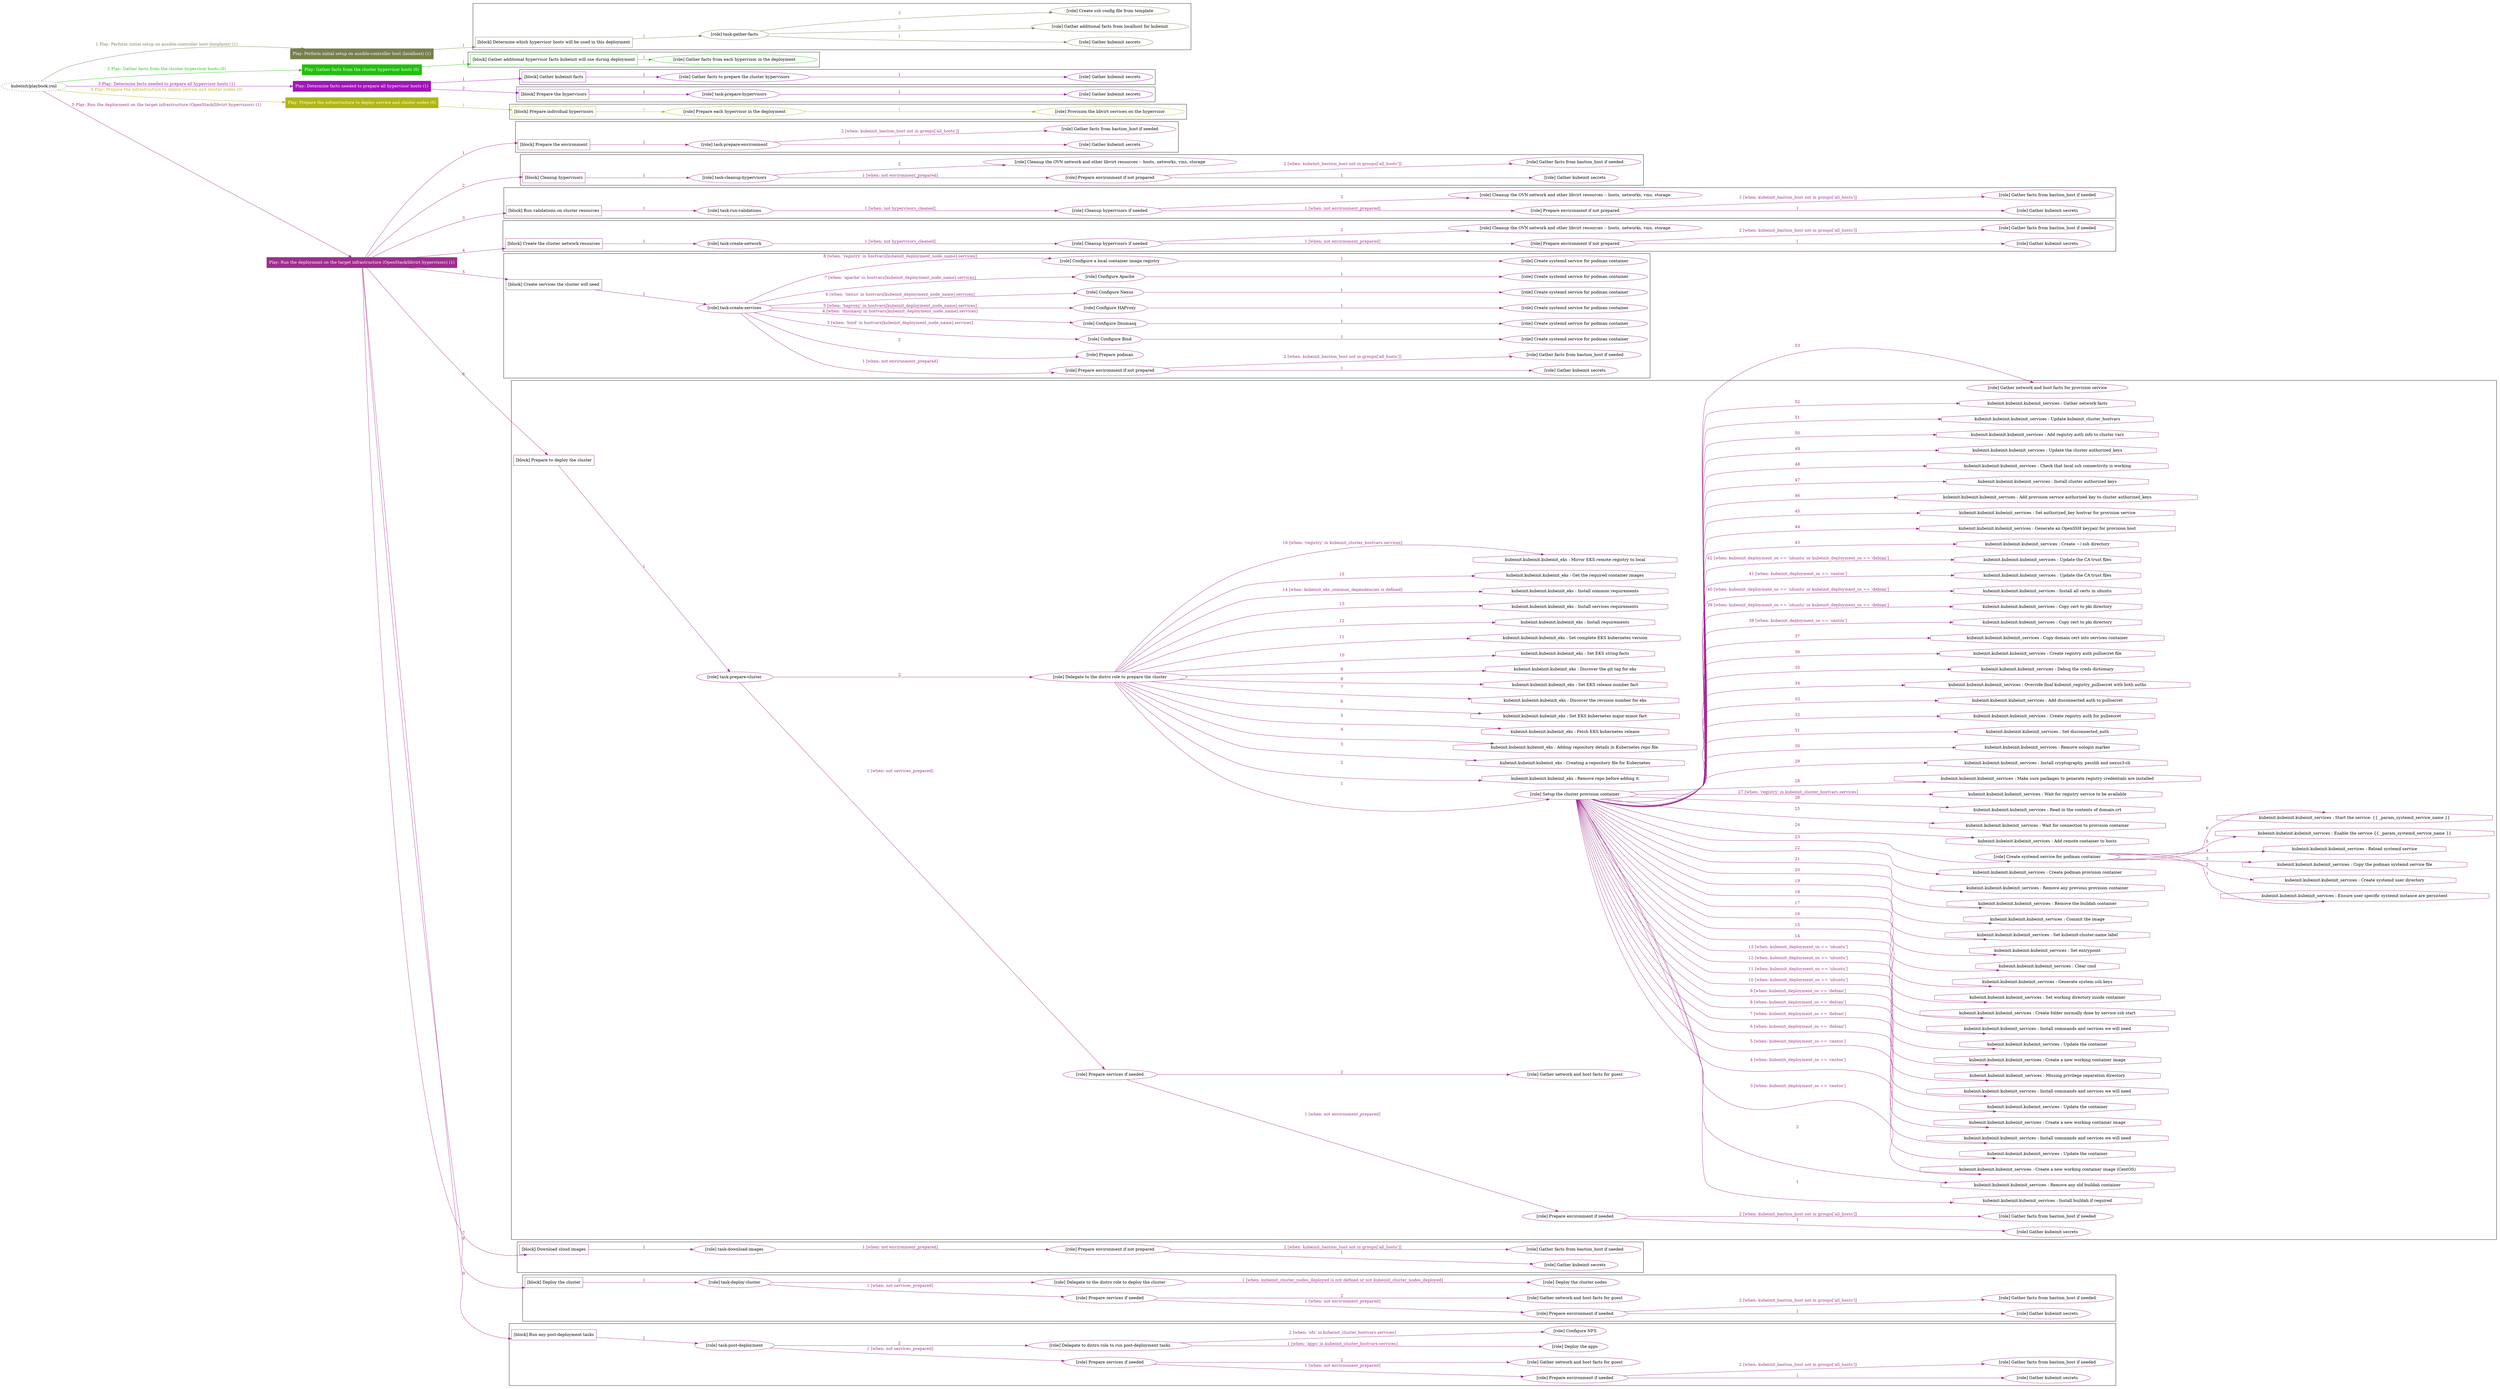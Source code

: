 digraph {
	graph [concentrate=true ordering=in rankdir=LR ratio=fill]
	edge [esep=5 sep=10]
	"kubeinit/playbook.yml" [URL="/home/runner/work/kubeinit/kubeinit/kubeinit/playbook.yml" id=playbook_798e7e2b style=dotted]
	"kubeinit/playbook.yml" -> play_ac72322f [label="1 Play: Perform initial setup on ansible-controller host (localhost) (1)" color="#77804c" fontcolor="#77804c" id=edge_play_ac72322f labeltooltip="1 Play: Perform initial setup on ansible-controller host (localhost) (1)" tooltip="1 Play: Perform initial setup on ansible-controller host (localhost) (1)"]
	subgraph "Play: Perform initial setup on ansible-controller host (localhost) (1)" {
		play_ac72322f [label="Play: Perform initial setup on ansible-controller host (localhost) (1)" URL="/home/runner/work/kubeinit/kubeinit/kubeinit/playbook.yml" color="#77804c" fontcolor="#ffffff" id=play_ac72322f shape=box style=filled tooltip=localhost]
		play_ac72322f -> block_28640a81 [label=1 color="#77804c" fontcolor="#77804c" id=edge_block_28640a81 labeltooltip=1 tooltip=1]
		subgraph cluster_block_28640a81 {
			block_28640a81 [label="[block] Determine which hypervisor hosts will be used in this deployment" URL="/home/runner/work/kubeinit/kubeinit/kubeinit/playbook.yml" color="#77804c" id=block_28640a81 labeltooltip="Determine which hypervisor hosts will be used in this deployment" shape=box tooltip="Determine which hypervisor hosts will be used in this deployment"]
			block_28640a81 -> role_616b688c [label="1 " color="#77804c" fontcolor="#77804c" id=edge_role_616b688c labeltooltip="1 " tooltip="1 "]
			subgraph "task-gather-facts" {
				role_616b688c [label="[role] task-gather-facts" URL="/home/runner/work/kubeinit/kubeinit/kubeinit/playbook.yml" color="#77804c" id=role_616b688c tooltip="task-gather-facts"]
				role_616b688c -> role_d7c9b22f [label="1 " color="#77804c" fontcolor="#77804c" id=edge_role_d7c9b22f labeltooltip="1 " tooltip="1 "]
				subgraph "Gather kubeinit secrets" {
					role_d7c9b22f [label="[role] Gather kubeinit secrets" URL="/home/runner/.ansible/collections/ansible_collections/kubeinit/kubeinit/roles/kubeinit_prepare/tasks/build_hypervisors_group.yml" color="#77804c" id=role_d7c9b22f tooltip="Gather kubeinit secrets"]
				}
				role_616b688c -> role_a2ee1e60 [label="2 " color="#77804c" fontcolor="#77804c" id=edge_role_a2ee1e60 labeltooltip="2 " tooltip="2 "]
				subgraph "Gather additional facts from localhost for kubeinit" {
					role_a2ee1e60 [label="[role] Gather additional facts from localhost for kubeinit" URL="/home/runner/.ansible/collections/ansible_collections/kubeinit/kubeinit/roles/kubeinit_prepare/tasks/build_hypervisors_group.yml" color="#77804c" id=role_a2ee1e60 tooltip="Gather additional facts from localhost for kubeinit"]
				}
				role_616b688c -> role_bc753c26 [label="3 " color="#77804c" fontcolor="#77804c" id=edge_role_bc753c26 labeltooltip="3 " tooltip="3 "]
				subgraph "Create ssh config file from template" {
					role_bc753c26 [label="[role] Create ssh config file from template" URL="/home/runner/.ansible/collections/ansible_collections/kubeinit/kubeinit/roles/kubeinit_prepare/tasks/build_hypervisors_group.yml" color="#77804c" id=role_bc753c26 tooltip="Create ssh config file from template"]
				}
			}
		}
	}
	"kubeinit/playbook.yml" -> play_7efde50c [label="2 Play: Gather facts from the cluster hypervisor hosts (0)" color="#21c00c" fontcolor="#21c00c" id=edge_play_7efde50c labeltooltip="2 Play: Gather facts from the cluster hypervisor hosts (0)" tooltip="2 Play: Gather facts from the cluster hypervisor hosts (0)"]
	subgraph "Play: Gather facts from the cluster hypervisor hosts (0)" {
		play_7efde50c [label="Play: Gather facts from the cluster hypervisor hosts (0)" URL="/home/runner/work/kubeinit/kubeinit/kubeinit/playbook.yml" color="#21c00c" fontcolor="#ffffff" id=play_7efde50c shape=box style=filled tooltip="Play: Gather facts from the cluster hypervisor hosts (0)"]
		play_7efde50c -> block_50e18f70 [label=1 color="#21c00c" fontcolor="#21c00c" id=edge_block_50e18f70 labeltooltip=1 tooltip=1]
		subgraph cluster_block_50e18f70 {
			block_50e18f70 [label="[block] Gather additional hypervisor facts kubeinit will use during deployment" URL="/home/runner/work/kubeinit/kubeinit/kubeinit/playbook.yml" color="#21c00c" id=block_50e18f70 labeltooltip="Gather additional hypervisor facts kubeinit will use during deployment" shape=box tooltip="Gather additional hypervisor facts kubeinit will use during deployment"]
			block_50e18f70 -> role_00c06320 [label="1 " color="#21c00c" fontcolor="#21c00c" id=edge_role_00c06320 labeltooltip="1 " tooltip="1 "]
			subgraph "Gather facts from each hypervisor in the deployment" {
				role_00c06320 [label="[role] Gather facts from each hypervisor in the deployment" URL="/home/runner/work/kubeinit/kubeinit/kubeinit/playbook.yml" color="#21c00c" id=role_00c06320 tooltip="Gather facts from each hypervisor in the deployment"]
			}
		}
	}
	"kubeinit/playbook.yml" -> play_25c97d1f [label="3 Play: Determine facts needed to prepare all hypervisor hosts (1)" color="#9f16b6" fontcolor="#9f16b6" id=edge_play_25c97d1f labeltooltip="3 Play: Determine facts needed to prepare all hypervisor hosts (1)" tooltip="3 Play: Determine facts needed to prepare all hypervisor hosts (1)"]
	subgraph "Play: Determine facts needed to prepare all hypervisor hosts (1)" {
		play_25c97d1f [label="Play: Determine facts needed to prepare all hypervisor hosts (1)" URL="/home/runner/work/kubeinit/kubeinit/kubeinit/playbook.yml" color="#9f16b6" fontcolor="#ffffff" id=play_25c97d1f shape=box style=filled tooltip=localhost]
		play_25c97d1f -> block_623c71c1 [label=1 color="#9f16b6" fontcolor="#9f16b6" id=edge_block_623c71c1 labeltooltip=1 tooltip=1]
		subgraph cluster_block_623c71c1 {
			block_623c71c1 [label="[block] Gather kubeinit facts" URL="/home/runner/work/kubeinit/kubeinit/kubeinit/playbook.yml" color="#9f16b6" id=block_623c71c1 labeltooltip="Gather kubeinit facts" shape=box tooltip="Gather kubeinit facts"]
			block_623c71c1 -> role_8ff81beb [label="1 " color="#9f16b6" fontcolor="#9f16b6" id=edge_role_8ff81beb labeltooltip="1 " tooltip="1 "]
			subgraph "Gather facts to prepare the cluster hypervisors" {
				role_8ff81beb [label="[role] Gather facts to prepare the cluster hypervisors" URL="/home/runner/work/kubeinit/kubeinit/kubeinit/playbook.yml" color="#9f16b6" id=role_8ff81beb tooltip="Gather facts to prepare the cluster hypervisors"]
				role_8ff81beb -> role_f4429cc4 [label="1 " color="#9f16b6" fontcolor="#9f16b6" id=edge_role_f4429cc4 labeltooltip="1 " tooltip="1 "]
				subgraph "Gather kubeinit secrets" {
					role_f4429cc4 [label="[role] Gather kubeinit secrets" URL="/home/runner/.ansible/collections/ansible_collections/kubeinit/kubeinit/roles/kubeinit_prepare/tasks/gather_kubeinit_facts.yml" color="#9f16b6" id=role_f4429cc4 tooltip="Gather kubeinit secrets"]
				}
			}
		}
		play_25c97d1f -> block_77f78bcd [label=2 color="#9f16b6" fontcolor="#9f16b6" id=edge_block_77f78bcd labeltooltip=2 tooltip=2]
		subgraph cluster_block_77f78bcd {
			block_77f78bcd [label="[block] Prepare the hypervisors" URL="/home/runner/work/kubeinit/kubeinit/kubeinit/playbook.yml" color="#9f16b6" id=block_77f78bcd labeltooltip="Prepare the hypervisors" shape=box tooltip="Prepare the hypervisors"]
			block_77f78bcd -> role_ff2102e3 [label="1 " color="#9f16b6" fontcolor="#9f16b6" id=edge_role_ff2102e3 labeltooltip="1 " tooltip="1 "]
			subgraph "task-prepare-hypervisors" {
				role_ff2102e3 [label="[role] task-prepare-hypervisors" URL="/home/runner/work/kubeinit/kubeinit/kubeinit/playbook.yml" color="#9f16b6" id=role_ff2102e3 tooltip="task-prepare-hypervisors"]
				role_ff2102e3 -> role_bbfbfa80 [label="1 " color="#9f16b6" fontcolor="#9f16b6" id=edge_role_bbfbfa80 labeltooltip="1 " tooltip="1 "]
				subgraph "Gather kubeinit secrets" {
					role_bbfbfa80 [label="[role] Gather kubeinit secrets" URL="/home/runner/.ansible/collections/ansible_collections/kubeinit/kubeinit/roles/kubeinit_prepare/tasks/gather_kubeinit_facts.yml" color="#9f16b6" id=role_bbfbfa80 tooltip="Gather kubeinit secrets"]
				}
			}
		}
	}
	"kubeinit/playbook.yml" -> play_3fcab92c [label="4 Play: Prepare the infrastructure to deploy service and cluster nodes (0)" color="#afb616" fontcolor="#afb616" id=edge_play_3fcab92c labeltooltip="4 Play: Prepare the infrastructure to deploy service and cluster nodes (0)" tooltip="4 Play: Prepare the infrastructure to deploy service and cluster nodes (0)"]
	subgraph "Play: Prepare the infrastructure to deploy service and cluster nodes (0)" {
		play_3fcab92c [label="Play: Prepare the infrastructure to deploy service and cluster nodes (0)" URL="/home/runner/work/kubeinit/kubeinit/kubeinit/playbook.yml" color="#afb616" fontcolor="#ffffff" id=play_3fcab92c shape=box style=filled tooltip="Play: Prepare the infrastructure to deploy service and cluster nodes (0)"]
		play_3fcab92c -> block_f9324de7 [label=1 color="#afb616" fontcolor="#afb616" id=edge_block_f9324de7 labeltooltip=1 tooltip=1]
		subgraph cluster_block_f9324de7 {
			block_f9324de7 [label="[block] Prepare individual hypervisors" URL="/home/runner/work/kubeinit/kubeinit/kubeinit/playbook.yml" color="#afb616" id=block_f9324de7 labeltooltip="Prepare individual hypervisors" shape=box tooltip="Prepare individual hypervisors"]
			block_f9324de7 -> role_7fbbabd5 [label="1 " color="#afb616" fontcolor="#afb616" id=edge_role_7fbbabd5 labeltooltip="1 " tooltip="1 "]
			subgraph "Prepare each hypervisor in the deployment" {
				role_7fbbabd5 [label="[role] Prepare each hypervisor in the deployment" URL="/home/runner/work/kubeinit/kubeinit/kubeinit/playbook.yml" color="#afb616" id=role_7fbbabd5 tooltip="Prepare each hypervisor in the deployment"]
				role_7fbbabd5 -> role_8ddb5d22 [label="1 " color="#afb616" fontcolor="#afb616" id=edge_role_8ddb5d22 labeltooltip="1 " tooltip="1 "]
				subgraph "Provision the libvirt services on the hypervisor" {
					role_8ddb5d22 [label="[role] Provision the libvirt services on the hypervisor" URL="/home/runner/.ansible/collections/ansible_collections/kubeinit/kubeinit/roles/kubeinit_prepare/tasks/prepare_hypervisor.yml" color="#afb616" id=role_8ddb5d22 tooltip="Provision the libvirt services on the hypervisor"]
				}
			}
		}
	}
	"kubeinit/playbook.yml" -> play_c005f91e [label="5 Play: Run the deployment on the target infrastructure (OpenStack/libvirt hypervisors) (1)" color="#9e2e8d" fontcolor="#9e2e8d" id=edge_play_c005f91e labeltooltip="5 Play: Run the deployment on the target infrastructure (OpenStack/libvirt hypervisors) (1)" tooltip="5 Play: Run the deployment on the target infrastructure (OpenStack/libvirt hypervisors) (1)"]
	subgraph "Play: Run the deployment on the target infrastructure (OpenStack/libvirt hypervisors) (1)" {
		play_c005f91e [label="Play: Run the deployment on the target infrastructure (OpenStack/libvirt hypervisors) (1)" URL="/home/runner/work/kubeinit/kubeinit/kubeinit/playbook.yml" color="#9e2e8d" fontcolor="#ffffff" id=play_c005f91e shape=box style=filled tooltip=localhost]
		play_c005f91e -> block_b11bdb7d [label=1 color="#9e2e8d" fontcolor="#9e2e8d" id=edge_block_b11bdb7d labeltooltip=1 tooltip=1]
		subgraph cluster_block_b11bdb7d {
			block_b11bdb7d [label="[block] Prepare the environment" URL="/home/runner/work/kubeinit/kubeinit/kubeinit/playbook.yml" color="#9e2e8d" id=block_b11bdb7d labeltooltip="Prepare the environment" shape=box tooltip="Prepare the environment"]
			block_b11bdb7d -> role_afd1f9cf [label="1 " color="#9e2e8d" fontcolor="#9e2e8d" id=edge_role_afd1f9cf labeltooltip="1 " tooltip="1 "]
			subgraph "task-prepare-environment" {
				role_afd1f9cf [label="[role] task-prepare-environment" URL="/home/runner/work/kubeinit/kubeinit/kubeinit/playbook.yml" color="#9e2e8d" id=role_afd1f9cf tooltip="task-prepare-environment"]
				role_afd1f9cf -> role_44e4de9b [label="1 " color="#9e2e8d" fontcolor="#9e2e8d" id=edge_role_44e4de9b labeltooltip="1 " tooltip="1 "]
				subgraph "Gather kubeinit secrets" {
					role_44e4de9b [label="[role] Gather kubeinit secrets" URL="/home/runner/.ansible/collections/ansible_collections/kubeinit/kubeinit/roles/kubeinit_prepare/tasks/gather_kubeinit_facts.yml" color="#9e2e8d" id=role_44e4de9b tooltip="Gather kubeinit secrets"]
				}
				role_afd1f9cf -> role_f59da356 [label="2 [when: kubeinit_bastion_host not in groups['all_hosts']]" color="#9e2e8d" fontcolor="#9e2e8d" id=edge_role_f59da356 labeltooltip="2 [when: kubeinit_bastion_host not in groups['all_hosts']]" tooltip="2 [when: kubeinit_bastion_host not in groups['all_hosts']]"]
				subgraph "Gather facts from bastion_host if needed" {
					role_f59da356 [label="[role] Gather facts from bastion_host if needed" URL="/home/runner/.ansible/collections/ansible_collections/kubeinit/kubeinit/roles/kubeinit_prepare/tasks/main.yml" color="#9e2e8d" id=role_f59da356 tooltip="Gather facts from bastion_host if needed"]
				}
			}
		}
		play_c005f91e -> block_178ef1a7 [label=2 color="#9e2e8d" fontcolor="#9e2e8d" id=edge_block_178ef1a7 labeltooltip=2 tooltip=2]
		subgraph cluster_block_178ef1a7 {
			block_178ef1a7 [label="[block] Cleanup hypervisors" URL="/home/runner/work/kubeinit/kubeinit/kubeinit/playbook.yml" color="#9e2e8d" id=block_178ef1a7 labeltooltip="Cleanup hypervisors" shape=box tooltip="Cleanup hypervisors"]
			block_178ef1a7 -> role_49d34340 [label="1 " color="#9e2e8d" fontcolor="#9e2e8d" id=edge_role_49d34340 labeltooltip="1 " tooltip="1 "]
			subgraph "task-cleanup-hypervisors" {
				role_49d34340 [label="[role] task-cleanup-hypervisors" URL="/home/runner/work/kubeinit/kubeinit/kubeinit/playbook.yml" color="#9e2e8d" id=role_49d34340 tooltip="task-cleanup-hypervisors"]
				role_49d34340 -> role_107c63a8 [label="1 [when: not environment_prepared]" color="#9e2e8d" fontcolor="#9e2e8d" id=edge_role_107c63a8 labeltooltip="1 [when: not environment_prepared]" tooltip="1 [when: not environment_prepared]"]
				subgraph "Prepare environment if not prepared" {
					role_107c63a8 [label="[role] Prepare environment if not prepared" URL="/home/runner/.ansible/collections/ansible_collections/kubeinit/kubeinit/roles/kubeinit_libvirt/tasks/cleanup_hypervisors.yml" color="#9e2e8d" id=role_107c63a8 tooltip="Prepare environment if not prepared"]
					role_107c63a8 -> role_7dd230b9 [label="1 " color="#9e2e8d" fontcolor="#9e2e8d" id=edge_role_7dd230b9 labeltooltip="1 " tooltip="1 "]
					subgraph "Gather kubeinit secrets" {
						role_7dd230b9 [label="[role] Gather kubeinit secrets" URL="/home/runner/.ansible/collections/ansible_collections/kubeinit/kubeinit/roles/kubeinit_prepare/tasks/gather_kubeinit_facts.yml" color="#9e2e8d" id=role_7dd230b9 tooltip="Gather kubeinit secrets"]
					}
					role_107c63a8 -> role_8c5a5a98 [label="2 [when: kubeinit_bastion_host not in groups['all_hosts']]" color="#9e2e8d" fontcolor="#9e2e8d" id=edge_role_8c5a5a98 labeltooltip="2 [when: kubeinit_bastion_host not in groups['all_hosts']]" tooltip="2 [when: kubeinit_bastion_host not in groups['all_hosts']]"]
					subgraph "Gather facts from bastion_host if needed" {
						role_8c5a5a98 [label="[role] Gather facts from bastion_host if needed" URL="/home/runner/.ansible/collections/ansible_collections/kubeinit/kubeinit/roles/kubeinit_prepare/tasks/main.yml" color="#9e2e8d" id=role_8c5a5a98 tooltip="Gather facts from bastion_host if needed"]
					}
				}
				role_49d34340 -> role_18532a08 [label="2 " color="#9e2e8d" fontcolor="#9e2e8d" id=edge_role_18532a08 labeltooltip="2 " tooltip="2 "]
				subgraph "Cleanup the OVN network and other libvirt resources -- hosts, networks, vms, storage" {
					role_18532a08 [label="[role] Cleanup the OVN network and other libvirt resources -- hosts, networks, vms, storage" URL="/home/runner/.ansible/collections/ansible_collections/kubeinit/kubeinit/roles/kubeinit_libvirt/tasks/cleanup_hypervisors.yml" color="#9e2e8d" id=role_18532a08 tooltip="Cleanup the OVN network and other libvirt resources -- hosts, networks, vms, storage"]
				}
			}
		}
		play_c005f91e -> block_84e8c54c [label=3 color="#9e2e8d" fontcolor="#9e2e8d" id=edge_block_84e8c54c labeltooltip=3 tooltip=3]
		subgraph cluster_block_84e8c54c {
			block_84e8c54c [label="[block] Run validations on cluster resources" URL="/home/runner/work/kubeinit/kubeinit/kubeinit/playbook.yml" color="#9e2e8d" id=block_84e8c54c labeltooltip="Run validations on cluster resources" shape=box tooltip="Run validations on cluster resources"]
			block_84e8c54c -> role_6ac89e72 [label="1 " color="#9e2e8d" fontcolor="#9e2e8d" id=edge_role_6ac89e72 labeltooltip="1 " tooltip="1 "]
			subgraph "task-run-validations" {
				role_6ac89e72 [label="[role] task-run-validations" URL="/home/runner/work/kubeinit/kubeinit/kubeinit/playbook.yml" color="#9e2e8d" id=role_6ac89e72 tooltip="task-run-validations"]
				role_6ac89e72 -> role_60dbb4e6 [label="1 [when: not hypervisors_cleaned]" color="#9e2e8d" fontcolor="#9e2e8d" id=edge_role_60dbb4e6 labeltooltip="1 [when: not hypervisors_cleaned]" tooltip="1 [when: not hypervisors_cleaned]"]
				subgraph "Cleanup hypervisors if needed" {
					role_60dbb4e6 [label="[role] Cleanup hypervisors if needed" URL="/home/runner/.ansible/collections/ansible_collections/kubeinit/kubeinit/roles/kubeinit_validations/tasks/main.yml" color="#9e2e8d" id=role_60dbb4e6 tooltip="Cleanup hypervisors if needed"]
					role_60dbb4e6 -> role_a0a8bf3d [label="1 [when: not environment_prepared]" color="#9e2e8d" fontcolor="#9e2e8d" id=edge_role_a0a8bf3d labeltooltip="1 [when: not environment_prepared]" tooltip="1 [when: not environment_prepared]"]
					subgraph "Prepare environment if not prepared" {
						role_a0a8bf3d [label="[role] Prepare environment if not prepared" URL="/home/runner/.ansible/collections/ansible_collections/kubeinit/kubeinit/roles/kubeinit_libvirt/tasks/cleanup_hypervisors.yml" color="#9e2e8d" id=role_a0a8bf3d tooltip="Prepare environment if not prepared"]
						role_a0a8bf3d -> role_58725f7e [label="1 " color="#9e2e8d" fontcolor="#9e2e8d" id=edge_role_58725f7e labeltooltip="1 " tooltip="1 "]
						subgraph "Gather kubeinit secrets" {
							role_58725f7e [label="[role] Gather kubeinit secrets" URL="/home/runner/.ansible/collections/ansible_collections/kubeinit/kubeinit/roles/kubeinit_prepare/tasks/gather_kubeinit_facts.yml" color="#9e2e8d" id=role_58725f7e tooltip="Gather kubeinit secrets"]
						}
						role_a0a8bf3d -> role_ab932f20 [label="2 [when: kubeinit_bastion_host not in groups['all_hosts']]" color="#9e2e8d" fontcolor="#9e2e8d" id=edge_role_ab932f20 labeltooltip="2 [when: kubeinit_bastion_host not in groups['all_hosts']]" tooltip="2 [when: kubeinit_bastion_host not in groups['all_hosts']]"]
						subgraph "Gather facts from bastion_host if needed" {
							role_ab932f20 [label="[role] Gather facts from bastion_host if needed" URL="/home/runner/.ansible/collections/ansible_collections/kubeinit/kubeinit/roles/kubeinit_prepare/tasks/main.yml" color="#9e2e8d" id=role_ab932f20 tooltip="Gather facts from bastion_host if needed"]
						}
					}
					role_60dbb4e6 -> role_c64a3b02 [label="2 " color="#9e2e8d" fontcolor="#9e2e8d" id=edge_role_c64a3b02 labeltooltip="2 " tooltip="2 "]
					subgraph "Cleanup the OVN network and other libvirt resources -- hosts, networks, vms, storage" {
						role_c64a3b02 [label="[role] Cleanup the OVN network and other libvirt resources -- hosts, networks, vms, storage" URL="/home/runner/.ansible/collections/ansible_collections/kubeinit/kubeinit/roles/kubeinit_libvirt/tasks/cleanup_hypervisors.yml" color="#9e2e8d" id=role_c64a3b02 tooltip="Cleanup the OVN network and other libvirt resources -- hosts, networks, vms, storage"]
					}
				}
			}
		}
		play_c005f91e -> block_744c83ba [label=4 color="#9e2e8d" fontcolor="#9e2e8d" id=edge_block_744c83ba labeltooltip=4 tooltip=4]
		subgraph cluster_block_744c83ba {
			block_744c83ba [label="[block] Create the cluster network resources" URL="/home/runner/work/kubeinit/kubeinit/kubeinit/playbook.yml" color="#9e2e8d" id=block_744c83ba labeltooltip="Create the cluster network resources" shape=box tooltip="Create the cluster network resources"]
			block_744c83ba -> role_8c561530 [label="1 " color="#9e2e8d" fontcolor="#9e2e8d" id=edge_role_8c561530 labeltooltip="1 " tooltip="1 "]
			subgraph "task-create-network" {
				role_8c561530 [label="[role] task-create-network" URL="/home/runner/work/kubeinit/kubeinit/kubeinit/playbook.yml" color="#9e2e8d" id=role_8c561530 tooltip="task-create-network"]
				role_8c561530 -> role_3323ab77 [label="1 [when: not hypervisors_cleaned]" color="#9e2e8d" fontcolor="#9e2e8d" id=edge_role_3323ab77 labeltooltip="1 [when: not hypervisors_cleaned]" tooltip="1 [when: not hypervisors_cleaned]"]
				subgraph "Cleanup hypervisors if needed" {
					role_3323ab77 [label="[role] Cleanup hypervisors if needed" URL="/home/runner/.ansible/collections/ansible_collections/kubeinit/kubeinit/roles/kubeinit_libvirt/tasks/create_network.yml" color="#9e2e8d" id=role_3323ab77 tooltip="Cleanup hypervisors if needed"]
					role_3323ab77 -> role_9fef555a [label="1 [when: not environment_prepared]" color="#9e2e8d" fontcolor="#9e2e8d" id=edge_role_9fef555a labeltooltip="1 [when: not environment_prepared]" tooltip="1 [when: not environment_prepared]"]
					subgraph "Prepare environment if not prepared" {
						role_9fef555a [label="[role] Prepare environment if not prepared" URL="/home/runner/.ansible/collections/ansible_collections/kubeinit/kubeinit/roles/kubeinit_libvirt/tasks/cleanup_hypervisors.yml" color="#9e2e8d" id=role_9fef555a tooltip="Prepare environment if not prepared"]
						role_9fef555a -> role_3db8a334 [label="1 " color="#9e2e8d" fontcolor="#9e2e8d" id=edge_role_3db8a334 labeltooltip="1 " tooltip="1 "]
						subgraph "Gather kubeinit secrets" {
							role_3db8a334 [label="[role] Gather kubeinit secrets" URL="/home/runner/.ansible/collections/ansible_collections/kubeinit/kubeinit/roles/kubeinit_prepare/tasks/gather_kubeinit_facts.yml" color="#9e2e8d" id=role_3db8a334 tooltip="Gather kubeinit secrets"]
						}
						role_9fef555a -> role_e18087d5 [label="2 [when: kubeinit_bastion_host not in groups['all_hosts']]" color="#9e2e8d" fontcolor="#9e2e8d" id=edge_role_e18087d5 labeltooltip="2 [when: kubeinit_bastion_host not in groups['all_hosts']]" tooltip="2 [when: kubeinit_bastion_host not in groups['all_hosts']]"]
						subgraph "Gather facts from bastion_host if needed" {
							role_e18087d5 [label="[role] Gather facts from bastion_host if needed" URL="/home/runner/.ansible/collections/ansible_collections/kubeinit/kubeinit/roles/kubeinit_prepare/tasks/main.yml" color="#9e2e8d" id=role_e18087d5 tooltip="Gather facts from bastion_host if needed"]
						}
					}
					role_3323ab77 -> role_2cb108ab [label="2 " color="#9e2e8d" fontcolor="#9e2e8d" id=edge_role_2cb108ab labeltooltip="2 " tooltip="2 "]
					subgraph "Cleanup the OVN network and other libvirt resources -- hosts, networks, vms, storage" {
						role_2cb108ab [label="[role] Cleanup the OVN network and other libvirt resources -- hosts, networks, vms, storage" URL="/home/runner/.ansible/collections/ansible_collections/kubeinit/kubeinit/roles/kubeinit_libvirt/tasks/cleanup_hypervisors.yml" color="#9e2e8d" id=role_2cb108ab tooltip="Cleanup the OVN network and other libvirt resources -- hosts, networks, vms, storage"]
					}
				}
			}
		}
		play_c005f91e -> block_9596da5a [label=5 color="#9e2e8d" fontcolor="#9e2e8d" id=edge_block_9596da5a labeltooltip=5 tooltip=5]
		subgraph cluster_block_9596da5a {
			block_9596da5a [label="[block] Create services the cluster will need" URL="/home/runner/work/kubeinit/kubeinit/kubeinit/playbook.yml" color="#9e2e8d" id=block_9596da5a labeltooltip="Create services the cluster will need" shape=box tooltip="Create services the cluster will need"]
			block_9596da5a -> role_ebd08622 [label="1 " color="#9e2e8d" fontcolor="#9e2e8d" id=edge_role_ebd08622 labeltooltip="1 " tooltip="1 "]
			subgraph "task-create-services" {
				role_ebd08622 [label="[role] task-create-services" URL="/home/runner/work/kubeinit/kubeinit/kubeinit/playbook.yml" color="#9e2e8d" id=role_ebd08622 tooltip="task-create-services"]
				role_ebd08622 -> role_b3a606f2 [label="1 [when: not environment_prepared]" color="#9e2e8d" fontcolor="#9e2e8d" id=edge_role_b3a606f2 labeltooltip="1 [when: not environment_prepared]" tooltip="1 [when: not environment_prepared]"]
				subgraph "Prepare environment if not prepared" {
					role_b3a606f2 [label="[role] Prepare environment if not prepared" URL="/home/runner/.ansible/collections/ansible_collections/kubeinit/kubeinit/roles/kubeinit_services/tasks/main.yml" color="#9e2e8d" id=role_b3a606f2 tooltip="Prepare environment if not prepared"]
					role_b3a606f2 -> role_063173c6 [label="1 " color="#9e2e8d" fontcolor="#9e2e8d" id=edge_role_063173c6 labeltooltip="1 " tooltip="1 "]
					subgraph "Gather kubeinit secrets" {
						role_063173c6 [label="[role] Gather kubeinit secrets" URL="/home/runner/.ansible/collections/ansible_collections/kubeinit/kubeinit/roles/kubeinit_prepare/tasks/gather_kubeinit_facts.yml" color="#9e2e8d" id=role_063173c6 tooltip="Gather kubeinit secrets"]
					}
					role_b3a606f2 -> role_19e5f473 [label="2 [when: kubeinit_bastion_host not in groups['all_hosts']]" color="#9e2e8d" fontcolor="#9e2e8d" id=edge_role_19e5f473 labeltooltip="2 [when: kubeinit_bastion_host not in groups['all_hosts']]" tooltip="2 [when: kubeinit_bastion_host not in groups['all_hosts']]"]
					subgraph "Gather facts from bastion_host if needed" {
						role_19e5f473 [label="[role] Gather facts from bastion_host if needed" URL="/home/runner/.ansible/collections/ansible_collections/kubeinit/kubeinit/roles/kubeinit_prepare/tasks/main.yml" color="#9e2e8d" id=role_19e5f473 tooltip="Gather facts from bastion_host if needed"]
					}
				}
				role_ebd08622 -> role_2174da52 [label="2 " color="#9e2e8d" fontcolor="#9e2e8d" id=edge_role_2174da52 labeltooltip="2 " tooltip="2 "]
				subgraph "Prepare podman" {
					role_2174da52 [label="[role] Prepare podman" URL="/home/runner/.ansible/collections/ansible_collections/kubeinit/kubeinit/roles/kubeinit_services/tasks/00_create_service_pod.yml" color="#9e2e8d" id=role_2174da52 tooltip="Prepare podman"]
				}
				role_ebd08622 -> role_7ebd37bc [label="3 [when: 'bind' in hostvars[kubeinit_deployment_node_name].services]" color="#9e2e8d" fontcolor="#9e2e8d" id=edge_role_7ebd37bc labeltooltip="3 [when: 'bind' in hostvars[kubeinit_deployment_node_name].services]" tooltip="3 [when: 'bind' in hostvars[kubeinit_deployment_node_name].services]"]
				subgraph "Configure Bind" {
					role_7ebd37bc [label="[role] Configure Bind" URL="/home/runner/.ansible/collections/ansible_collections/kubeinit/kubeinit/roles/kubeinit_services/tasks/start_services_containers.yml" color="#9e2e8d" id=role_7ebd37bc tooltip="Configure Bind"]
					role_7ebd37bc -> role_5d5df937 [label="1 " color="#9e2e8d" fontcolor="#9e2e8d" id=edge_role_5d5df937 labeltooltip="1 " tooltip="1 "]
					subgraph "Create systemd service for podman container" {
						role_5d5df937 [label="[role] Create systemd service for podman container" URL="/home/runner/.ansible/collections/ansible_collections/kubeinit/kubeinit/roles/kubeinit_bind/tasks/main.yml" color="#9e2e8d" id=role_5d5df937 tooltip="Create systemd service for podman container"]
					}
				}
				role_ebd08622 -> role_2368297d [label="4 [when: 'dnsmasq' in hostvars[kubeinit_deployment_node_name].services]" color="#9e2e8d" fontcolor="#9e2e8d" id=edge_role_2368297d labeltooltip="4 [when: 'dnsmasq' in hostvars[kubeinit_deployment_node_name].services]" tooltip="4 [when: 'dnsmasq' in hostvars[kubeinit_deployment_node_name].services]"]
				subgraph "Configure Dnsmasq" {
					role_2368297d [label="[role] Configure Dnsmasq" URL="/home/runner/.ansible/collections/ansible_collections/kubeinit/kubeinit/roles/kubeinit_services/tasks/start_services_containers.yml" color="#9e2e8d" id=role_2368297d tooltip="Configure Dnsmasq"]
					role_2368297d -> role_6146add4 [label="1 " color="#9e2e8d" fontcolor="#9e2e8d" id=edge_role_6146add4 labeltooltip="1 " tooltip="1 "]
					subgraph "Create systemd service for podman container" {
						role_6146add4 [label="[role] Create systemd service for podman container" URL="/home/runner/.ansible/collections/ansible_collections/kubeinit/kubeinit/roles/kubeinit_dnsmasq/tasks/main.yml" color="#9e2e8d" id=role_6146add4 tooltip="Create systemd service for podman container"]
					}
				}
				role_ebd08622 -> role_ceabe68a [label="5 [when: 'haproxy' in hostvars[kubeinit_deployment_node_name].services]" color="#9e2e8d" fontcolor="#9e2e8d" id=edge_role_ceabe68a labeltooltip="5 [when: 'haproxy' in hostvars[kubeinit_deployment_node_name].services]" tooltip="5 [when: 'haproxy' in hostvars[kubeinit_deployment_node_name].services]"]
				subgraph "Configure HAProxy" {
					role_ceabe68a [label="[role] Configure HAProxy" URL="/home/runner/.ansible/collections/ansible_collections/kubeinit/kubeinit/roles/kubeinit_services/tasks/start_services_containers.yml" color="#9e2e8d" id=role_ceabe68a tooltip="Configure HAProxy"]
					role_ceabe68a -> role_bd205760 [label="1 " color="#9e2e8d" fontcolor="#9e2e8d" id=edge_role_bd205760 labeltooltip="1 " tooltip="1 "]
					subgraph "Create systemd service for podman container" {
						role_bd205760 [label="[role] Create systemd service for podman container" URL="/home/runner/.ansible/collections/ansible_collections/kubeinit/kubeinit/roles/kubeinit_haproxy/tasks/main.yml" color="#9e2e8d" id=role_bd205760 tooltip="Create systemd service for podman container"]
					}
				}
				role_ebd08622 -> role_a448ecb9 [label="6 [when: 'nexus' in hostvars[kubeinit_deployment_node_name].services]" color="#9e2e8d" fontcolor="#9e2e8d" id=edge_role_a448ecb9 labeltooltip="6 [when: 'nexus' in hostvars[kubeinit_deployment_node_name].services]" tooltip="6 [when: 'nexus' in hostvars[kubeinit_deployment_node_name].services]"]
				subgraph "Configure Nexus" {
					role_a448ecb9 [label="[role] Configure Nexus" URL="/home/runner/.ansible/collections/ansible_collections/kubeinit/kubeinit/roles/kubeinit_services/tasks/start_services_containers.yml" color="#9e2e8d" id=role_a448ecb9 tooltip="Configure Nexus"]
					role_a448ecb9 -> role_60185eef [label="1 " color="#9e2e8d" fontcolor="#9e2e8d" id=edge_role_60185eef labeltooltip="1 " tooltip="1 "]
					subgraph "Create systemd service for podman container" {
						role_60185eef [label="[role] Create systemd service for podman container" URL="/home/runner/.ansible/collections/ansible_collections/kubeinit/kubeinit/roles/kubeinit_nexus/tasks/main.yml" color="#9e2e8d" id=role_60185eef tooltip="Create systemd service for podman container"]
					}
				}
				role_ebd08622 -> role_e3fe5c05 [label="7 [when: 'apache' in hostvars[kubeinit_deployment_node_name].services]" color="#9e2e8d" fontcolor="#9e2e8d" id=edge_role_e3fe5c05 labeltooltip="7 [when: 'apache' in hostvars[kubeinit_deployment_node_name].services]" tooltip="7 [when: 'apache' in hostvars[kubeinit_deployment_node_name].services]"]
				subgraph "Configure Apache" {
					role_e3fe5c05 [label="[role] Configure Apache" URL="/home/runner/.ansible/collections/ansible_collections/kubeinit/kubeinit/roles/kubeinit_services/tasks/start_services_containers.yml" color="#9e2e8d" id=role_e3fe5c05 tooltip="Configure Apache"]
					role_e3fe5c05 -> role_a7164227 [label="1 " color="#9e2e8d" fontcolor="#9e2e8d" id=edge_role_a7164227 labeltooltip="1 " tooltip="1 "]
					subgraph "Create systemd service for podman container" {
						role_a7164227 [label="[role] Create systemd service for podman container" URL="/home/runner/.ansible/collections/ansible_collections/kubeinit/kubeinit/roles/kubeinit_apache/tasks/main.yml" color="#9e2e8d" id=role_a7164227 tooltip="Create systemd service for podman container"]
					}
				}
				role_ebd08622 -> role_0a362337 [label="8 [when: 'registry' in hostvars[kubeinit_deployment_node_name].services]" color="#9e2e8d" fontcolor="#9e2e8d" id=edge_role_0a362337 labeltooltip="8 [when: 'registry' in hostvars[kubeinit_deployment_node_name].services]" tooltip="8 [when: 'registry' in hostvars[kubeinit_deployment_node_name].services]"]
				subgraph "Configure a local container image registry" {
					role_0a362337 [label="[role] Configure a local container image registry" URL="/home/runner/.ansible/collections/ansible_collections/kubeinit/kubeinit/roles/kubeinit_services/tasks/start_services_containers.yml" color="#9e2e8d" id=role_0a362337 tooltip="Configure a local container image registry"]
					role_0a362337 -> role_def6b0fa [label="1 " color="#9e2e8d" fontcolor="#9e2e8d" id=edge_role_def6b0fa labeltooltip="1 " tooltip="1 "]
					subgraph "Create systemd service for podman container" {
						role_def6b0fa [label="[role] Create systemd service for podman container" URL="/home/runner/.ansible/collections/ansible_collections/kubeinit/kubeinit/roles/kubeinit_registry/tasks/main.yml" color="#9e2e8d" id=role_def6b0fa tooltip="Create systemd service for podman container"]
					}
				}
			}
		}
		play_c005f91e -> block_6584390f [label=6 color="#9e2e8d" fontcolor="#9e2e8d" id=edge_block_6584390f labeltooltip=6 tooltip=6]
		subgraph cluster_block_6584390f {
			block_6584390f [label="[block] Prepare to deploy the cluster" URL="/home/runner/work/kubeinit/kubeinit/kubeinit/playbook.yml" color="#9e2e8d" id=block_6584390f labeltooltip="Prepare to deploy the cluster" shape=box tooltip="Prepare to deploy the cluster"]
			block_6584390f -> role_f087a99a [label="1 " color="#9e2e8d" fontcolor="#9e2e8d" id=edge_role_f087a99a labeltooltip="1 " tooltip="1 "]
			subgraph "task-prepare-cluster" {
				role_f087a99a [label="[role] task-prepare-cluster" URL="/home/runner/work/kubeinit/kubeinit/kubeinit/playbook.yml" color="#9e2e8d" id=role_f087a99a tooltip="task-prepare-cluster"]
				role_f087a99a -> role_6cfd3f82 [label="1 [when: not services_prepared]" color="#9e2e8d" fontcolor="#9e2e8d" id=edge_role_6cfd3f82 labeltooltip="1 [when: not services_prepared]" tooltip="1 [when: not services_prepared]"]
				subgraph "Prepare services if needed" {
					role_6cfd3f82 [label="[role] Prepare services if needed" URL="/home/runner/.ansible/collections/ansible_collections/kubeinit/kubeinit/roles/kubeinit_prepare/tasks/prepare_cluster.yml" color="#9e2e8d" id=role_6cfd3f82 tooltip="Prepare services if needed"]
					role_6cfd3f82 -> role_08b40108 [label="1 [when: not environment_prepared]" color="#9e2e8d" fontcolor="#9e2e8d" id=edge_role_08b40108 labeltooltip="1 [when: not environment_prepared]" tooltip="1 [when: not environment_prepared]"]
					subgraph "Prepare environment if needed" {
						role_08b40108 [label="[role] Prepare environment if needed" URL="/home/runner/.ansible/collections/ansible_collections/kubeinit/kubeinit/roles/kubeinit_services/tasks/prepare_services.yml" color="#9e2e8d" id=role_08b40108 tooltip="Prepare environment if needed"]
						role_08b40108 -> role_fd5f59b0 [label="1 " color="#9e2e8d" fontcolor="#9e2e8d" id=edge_role_fd5f59b0 labeltooltip="1 " tooltip="1 "]
						subgraph "Gather kubeinit secrets" {
							role_fd5f59b0 [label="[role] Gather kubeinit secrets" URL="/home/runner/.ansible/collections/ansible_collections/kubeinit/kubeinit/roles/kubeinit_prepare/tasks/gather_kubeinit_facts.yml" color="#9e2e8d" id=role_fd5f59b0 tooltip="Gather kubeinit secrets"]
						}
						role_08b40108 -> role_ec9ae87e [label="2 [when: kubeinit_bastion_host not in groups['all_hosts']]" color="#9e2e8d" fontcolor="#9e2e8d" id=edge_role_ec9ae87e labeltooltip="2 [when: kubeinit_bastion_host not in groups['all_hosts']]" tooltip="2 [when: kubeinit_bastion_host not in groups['all_hosts']]"]
						subgraph "Gather facts from bastion_host if needed" {
							role_ec9ae87e [label="[role] Gather facts from bastion_host if needed" URL="/home/runner/.ansible/collections/ansible_collections/kubeinit/kubeinit/roles/kubeinit_prepare/tasks/main.yml" color="#9e2e8d" id=role_ec9ae87e tooltip="Gather facts from bastion_host if needed"]
						}
					}
					role_6cfd3f82 -> role_955cef7f [label="2 " color="#9e2e8d" fontcolor="#9e2e8d" id=edge_role_955cef7f labeltooltip="2 " tooltip="2 "]
					subgraph "Gather network and host facts for guest" {
						role_955cef7f [label="[role] Gather network and host facts for guest" URL="/home/runner/.ansible/collections/ansible_collections/kubeinit/kubeinit/roles/kubeinit_services/tasks/prepare_services.yml" color="#9e2e8d" id=role_955cef7f tooltip="Gather network and host facts for guest"]
					}
				}
				role_f087a99a -> role_a6fabd31 [label="2 " color="#9e2e8d" fontcolor="#9e2e8d" id=edge_role_a6fabd31 labeltooltip="2 " tooltip="2 "]
				subgraph "Delegate to the distro role to prepare the cluster" {
					role_a6fabd31 [label="[role] Delegate to the distro role to prepare the cluster" URL="/home/runner/.ansible/collections/ansible_collections/kubeinit/kubeinit/roles/kubeinit_prepare/tasks/prepare_cluster.yml" color="#9e2e8d" id=role_a6fabd31 tooltip="Delegate to the distro role to prepare the cluster"]
					role_a6fabd31 -> role_d1c282ae [label="1 " color="#9e2e8d" fontcolor="#9e2e8d" id=edge_role_d1c282ae labeltooltip="1 " tooltip="1 "]
					subgraph "Setup the cluster provision container" {
						role_d1c282ae [label="[role] Setup the cluster provision container" URL="/home/runner/.ansible/collections/ansible_collections/kubeinit/kubeinit/roles/kubeinit_eks/tasks/prepare_cluster.yml" color="#9e2e8d" id=role_d1c282ae tooltip="Setup the cluster provision container"]
						task_9968df91 [label="kubeinit.kubeinit.kubeinit_services : Install buildah if required" URL="/home/runner/.ansible/collections/ansible_collections/kubeinit/kubeinit/roles/kubeinit_services/tasks/create_provision_container.yml" color="#9e2e8d" id=task_9968df91 shape=octagon tooltip="kubeinit.kubeinit.kubeinit_services : Install buildah if required"]
						role_d1c282ae -> task_9968df91 [label="1 " color="#9e2e8d" fontcolor="#9e2e8d" id=edge_task_9968df91 labeltooltip="1 " tooltip="1 "]
						task_438c12fa [label="kubeinit.kubeinit.kubeinit_services : Remove any old buildah container" URL="/home/runner/.ansible/collections/ansible_collections/kubeinit/kubeinit/roles/kubeinit_services/tasks/create_provision_container.yml" color="#9e2e8d" id=task_438c12fa shape=octagon tooltip="kubeinit.kubeinit.kubeinit_services : Remove any old buildah container"]
						role_d1c282ae -> task_438c12fa [label="2 " color="#9e2e8d" fontcolor="#9e2e8d" id=edge_task_438c12fa labeltooltip="2 " tooltip="2 "]
						task_589abecc [label="kubeinit.kubeinit.kubeinit_services : Create a new working container image (CentOS)" URL="/home/runner/.ansible/collections/ansible_collections/kubeinit/kubeinit/roles/kubeinit_services/tasks/create_provision_container.yml" color="#9e2e8d" id=task_589abecc shape=octagon tooltip="kubeinit.kubeinit.kubeinit_services : Create a new working container image (CentOS)"]
						role_d1c282ae -> task_589abecc [label="3 [when: kubeinit_deployment_os == 'centos']" color="#9e2e8d" fontcolor="#9e2e8d" id=edge_task_589abecc labeltooltip="3 [when: kubeinit_deployment_os == 'centos']" tooltip="3 [when: kubeinit_deployment_os == 'centos']"]
						task_8603def7 [label="kubeinit.kubeinit.kubeinit_services : Update the container" URL="/home/runner/.ansible/collections/ansible_collections/kubeinit/kubeinit/roles/kubeinit_services/tasks/create_provision_container.yml" color="#9e2e8d" id=task_8603def7 shape=octagon tooltip="kubeinit.kubeinit.kubeinit_services : Update the container"]
						role_d1c282ae -> task_8603def7 [label="4 [when: kubeinit_deployment_os == 'centos']" color="#9e2e8d" fontcolor="#9e2e8d" id=edge_task_8603def7 labeltooltip="4 [when: kubeinit_deployment_os == 'centos']" tooltip="4 [when: kubeinit_deployment_os == 'centos']"]
						task_3ee2dade [label="kubeinit.kubeinit.kubeinit_services : Install commands and services we will need" URL="/home/runner/.ansible/collections/ansible_collections/kubeinit/kubeinit/roles/kubeinit_services/tasks/create_provision_container.yml" color="#9e2e8d" id=task_3ee2dade shape=octagon tooltip="kubeinit.kubeinit.kubeinit_services : Install commands and services we will need"]
						role_d1c282ae -> task_3ee2dade [label="5 [when: kubeinit_deployment_os == 'centos']" color="#9e2e8d" fontcolor="#9e2e8d" id=edge_task_3ee2dade labeltooltip="5 [when: kubeinit_deployment_os == 'centos']" tooltip="5 [when: kubeinit_deployment_os == 'centos']"]
						task_189b565b [label="kubeinit.kubeinit.kubeinit_services : Create a new working container image" URL="/home/runner/.ansible/collections/ansible_collections/kubeinit/kubeinit/roles/kubeinit_services/tasks/create_provision_container.yml" color="#9e2e8d" id=task_189b565b shape=octagon tooltip="kubeinit.kubeinit.kubeinit_services : Create a new working container image"]
						role_d1c282ae -> task_189b565b [label="6 [when: kubeinit_deployment_os == 'debian']" color="#9e2e8d" fontcolor="#9e2e8d" id=edge_task_189b565b labeltooltip="6 [when: kubeinit_deployment_os == 'debian']" tooltip="6 [when: kubeinit_deployment_os == 'debian']"]
						task_56676ecd [label="kubeinit.kubeinit.kubeinit_services : Update the container" URL="/home/runner/.ansible/collections/ansible_collections/kubeinit/kubeinit/roles/kubeinit_services/tasks/create_provision_container.yml" color="#9e2e8d" id=task_56676ecd shape=octagon tooltip="kubeinit.kubeinit.kubeinit_services : Update the container"]
						role_d1c282ae -> task_56676ecd [label="7 [when: kubeinit_deployment_os == 'debian']" color="#9e2e8d" fontcolor="#9e2e8d" id=edge_task_56676ecd labeltooltip="7 [when: kubeinit_deployment_os == 'debian']" tooltip="7 [when: kubeinit_deployment_os == 'debian']"]
						task_05cee40c [label="kubeinit.kubeinit.kubeinit_services : Install commands and services we will need" URL="/home/runner/.ansible/collections/ansible_collections/kubeinit/kubeinit/roles/kubeinit_services/tasks/create_provision_container.yml" color="#9e2e8d" id=task_05cee40c shape=octagon tooltip="kubeinit.kubeinit.kubeinit_services : Install commands and services we will need"]
						role_d1c282ae -> task_05cee40c [label="8 [when: kubeinit_deployment_os == 'debian']" color="#9e2e8d" fontcolor="#9e2e8d" id=edge_task_05cee40c labeltooltip="8 [when: kubeinit_deployment_os == 'debian']" tooltip="8 [when: kubeinit_deployment_os == 'debian']"]
						task_e00a38f5 [label="kubeinit.kubeinit.kubeinit_services : Missing privilege separation directory" URL="/home/runner/.ansible/collections/ansible_collections/kubeinit/kubeinit/roles/kubeinit_services/tasks/create_provision_container.yml" color="#9e2e8d" id=task_e00a38f5 shape=octagon tooltip="kubeinit.kubeinit.kubeinit_services : Missing privilege separation directory"]
						role_d1c282ae -> task_e00a38f5 [label="9 [when: kubeinit_deployment_os == 'debian']" color="#9e2e8d" fontcolor="#9e2e8d" id=edge_task_e00a38f5 labeltooltip="9 [when: kubeinit_deployment_os == 'debian']" tooltip="9 [when: kubeinit_deployment_os == 'debian']"]
						task_838acd77 [label="kubeinit.kubeinit.kubeinit_services : Create a new working container image" URL="/home/runner/.ansible/collections/ansible_collections/kubeinit/kubeinit/roles/kubeinit_services/tasks/create_provision_container.yml" color="#9e2e8d" id=task_838acd77 shape=octagon tooltip="kubeinit.kubeinit.kubeinit_services : Create a new working container image"]
						role_d1c282ae -> task_838acd77 [label="10 [when: kubeinit_deployment_os == 'ubuntu']" color="#9e2e8d" fontcolor="#9e2e8d" id=edge_task_838acd77 labeltooltip="10 [when: kubeinit_deployment_os == 'ubuntu']" tooltip="10 [when: kubeinit_deployment_os == 'ubuntu']"]
						task_b82f974e [label="kubeinit.kubeinit.kubeinit_services : Update the container" URL="/home/runner/.ansible/collections/ansible_collections/kubeinit/kubeinit/roles/kubeinit_services/tasks/create_provision_container.yml" color="#9e2e8d" id=task_b82f974e shape=octagon tooltip="kubeinit.kubeinit.kubeinit_services : Update the container"]
						role_d1c282ae -> task_b82f974e [label="11 [when: kubeinit_deployment_os == 'ubuntu']" color="#9e2e8d" fontcolor="#9e2e8d" id=edge_task_b82f974e labeltooltip="11 [when: kubeinit_deployment_os == 'ubuntu']" tooltip="11 [when: kubeinit_deployment_os == 'ubuntu']"]
						task_1e7e2fad [label="kubeinit.kubeinit.kubeinit_services : Install commands and services we will need" URL="/home/runner/.ansible/collections/ansible_collections/kubeinit/kubeinit/roles/kubeinit_services/tasks/create_provision_container.yml" color="#9e2e8d" id=task_1e7e2fad shape=octagon tooltip="kubeinit.kubeinit.kubeinit_services : Install commands and services we will need"]
						role_d1c282ae -> task_1e7e2fad [label="12 [when: kubeinit_deployment_os == 'ubuntu']" color="#9e2e8d" fontcolor="#9e2e8d" id=edge_task_1e7e2fad labeltooltip="12 [when: kubeinit_deployment_os == 'ubuntu']" tooltip="12 [when: kubeinit_deployment_os == 'ubuntu']"]
						task_216d4c82 [label="kubeinit.kubeinit.kubeinit_services : Create folder normally done by service ssh start" URL="/home/runner/.ansible/collections/ansible_collections/kubeinit/kubeinit/roles/kubeinit_services/tasks/create_provision_container.yml" color="#9e2e8d" id=task_216d4c82 shape=octagon tooltip="kubeinit.kubeinit.kubeinit_services : Create folder normally done by service ssh start"]
						role_d1c282ae -> task_216d4c82 [label="13 [when: kubeinit_deployment_os == 'ubuntu']" color="#9e2e8d" fontcolor="#9e2e8d" id=edge_task_216d4c82 labeltooltip="13 [when: kubeinit_deployment_os == 'ubuntu']" tooltip="13 [when: kubeinit_deployment_os == 'ubuntu']"]
						task_5d4cea78 [label="kubeinit.kubeinit.kubeinit_services : Set working directory inside container" URL="/home/runner/.ansible/collections/ansible_collections/kubeinit/kubeinit/roles/kubeinit_services/tasks/create_provision_container.yml" color="#9e2e8d" id=task_5d4cea78 shape=octagon tooltip="kubeinit.kubeinit.kubeinit_services : Set working directory inside container"]
						role_d1c282ae -> task_5d4cea78 [label="14 " color="#9e2e8d" fontcolor="#9e2e8d" id=edge_task_5d4cea78 labeltooltip="14 " tooltip="14 "]
						task_77e89a06 [label="kubeinit.kubeinit.kubeinit_services : Generate system ssh keys" URL="/home/runner/.ansible/collections/ansible_collections/kubeinit/kubeinit/roles/kubeinit_services/tasks/create_provision_container.yml" color="#9e2e8d" id=task_77e89a06 shape=octagon tooltip="kubeinit.kubeinit.kubeinit_services : Generate system ssh keys"]
						role_d1c282ae -> task_77e89a06 [label="15 " color="#9e2e8d" fontcolor="#9e2e8d" id=edge_task_77e89a06 labeltooltip="15 " tooltip="15 "]
						task_e789e8ff [label="kubeinit.kubeinit.kubeinit_services : Clear cmd" URL="/home/runner/.ansible/collections/ansible_collections/kubeinit/kubeinit/roles/kubeinit_services/tasks/create_provision_container.yml" color="#9e2e8d" id=task_e789e8ff shape=octagon tooltip="kubeinit.kubeinit.kubeinit_services : Clear cmd"]
						role_d1c282ae -> task_e789e8ff [label="16 " color="#9e2e8d" fontcolor="#9e2e8d" id=edge_task_e789e8ff labeltooltip="16 " tooltip="16 "]
						task_68fd1903 [label="kubeinit.kubeinit.kubeinit_services : Set entrypoint" URL="/home/runner/.ansible/collections/ansible_collections/kubeinit/kubeinit/roles/kubeinit_services/tasks/create_provision_container.yml" color="#9e2e8d" id=task_68fd1903 shape=octagon tooltip="kubeinit.kubeinit.kubeinit_services : Set entrypoint"]
						role_d1c282ae -> task_68fd1903 [label="17 " color="#9e2e8d" fontcolor="#9e2e8d" id=edge_task_68fd1903 labeltooltip="17 " tooltip="17 "]
						task_0d987716 [label="kubeinit.kubeinit.kubeinit_services : Set kubeinit-cluster-name label" URL="/home/runner/.ansible/collections/ansible_collections/kubeinit/kubeinit/roles/kubeinit_services/tasks/create_provision_container.yml" color="#9e2e8d" id=task_0d987716 shape=octagon tooltip="kubeinit.kubeinit.kubeinit_services : Set kubeinit-cluster-name label"]
						role_d1c282ae -> task_0d987716 [label="18 " color="#9e2e8d" fontcolor="#9e2e8d" id=edge_task_0d987716 labeltooltip="18 " tooltip="18 "]
						task_e857ec8d [label="kubeinit.kubeinit.kubeinit_services : Commit the image" URL="/home/runner/.ansible/collections/ansible_collections/kubeinit/kubeinit/roles/kubeinit_services/tasks/create_provision_container.yml" color="#9e2e8d" id=task_e857ec8d shape=octagon tooltip="kubeinit.kubeinit.kubeinit_services : Commit the image"]
						role_d1c282ae -> task_e857ec8d [label="19 " color="#9e2e8d" fontcolor="#9e2e8d" id=edge_task_e857ec8d labeltooltip="19 " tooltip="19 "]
						task_92baa842 [label="kubeinit.kubeinit.kubeinit_services : Remove the buildah container" URL="/home/runner/.ansible/collections/ansible_collections/kubeinit/kubeinit/roles/kubeinit_services/tasks/create_provision_container.yml" color="#9e2e8d" id=task_92baa842 shape=octagon tooltip="kubeinit.kubeinit.kubeinit_services : Remove the buildah container"]
						role_d1c282ae -> task_92baa842 [label="20 " color="#9e2e8d" fontcolor="#9e2e8d" id=edge_task_92baa842 labeltooltip="20 " tooltip="20 "]
						task_a4d1b5da [label="kubeinit.kubeinit.kubeinit_services : Remove any previous provision container" URL="/home/runner/.ansible/collections/ansible_collections/kubeinit/kubeinit/roles/kubeinit_services/tasks/create_provision_container.yml" color="#9e2e8d" id=task_a4d1b5da shape=octagon tooltip="kubeinit.kubeinit.kubeinit_services : Remove any previous provision container"]
						role_d1c282ae -> task_a4d1b5da [label="21 " color="#9e2e8d" fontcolor="#9e2e8d" id=edge_task_a4d1b5da labeltooltip="21 " tooltip="21 "]
						task_1908f4e9 [label="kubeinit.kubeinit.kubeinit_services : Create podman provision container" URL="/home/runner/.ansible/collections/ansible_collections/kubeinit/kubeinit/roles/kubeinit_services/tasks/create_provision_container.yml" color="#9e2e8d" id=task_1908f4e9 shape=octagon tooltip="kubeinit.kubeinit.kubeinit_services : Create podman provision container"]
						role_d1c282ae -> task_1908f4e9 [label="22 " color="#9e2e8d" fontcolor="#9e2e8d" id=edge_task_1908f4e9 labeltooltip="22 " tooltip="22 "]
						role_d1c282ae -> role_2160c7a4 [label="23 " color="#9e2e8d" fontcolor="#9e2e8d" id=edge_role_2160c7a4 labeltooltip="23 " tooltip="23 "]
						subgraph "Create systemd service for podman container" {
							role_2160c7a4 [label="[role] Create systemd service for podman container" URL="/home/runner/.ansible/collections/ansible_collections/kubeinit/kubeinit/roles/kubeinit_services/tasks/create_provision_container.yml" color="#9e2e8d" id=role_2160c7a4 tooltip="Create systemd service for podman container"]
							task_ac015dbf [label="kubeinit.kubeinit.kubeinit_services : Ensure user specific systemd instance are persistent" URL="/home/runner/.ansible/collections/ansible_collections/kubeinit/kubeinit/roles/kubeinit_services/tasks/create_managed_service.yml" color="#9e2e8d" id=task_ac015dbf shape=octagon tooltip="kubeinit.kubeinit.kubeinit_services : Ensure user specific systemd instance are persistent"]
							role_2160c7a4 -> task_ac015dbf [label="1 " color="#9e2e8d" fontcolor="#9e2e8d" id=edge_task_ac015dbf labeltooltip="1 " tooltip="1 "]
							task_cbf0129d [label="kubeinit.kubeinit.kubeinit_services : Create systemd user directory" URL="/home/runner/.ansible/collections/ansible_collections/kubeinit/kubeinit/roles/kubeinit_services/tasks/create_managed_service.yml" color="#9e2e8d" id=task_cbf0129d shape=octagon tooltip="kubeinit.kubeinit.kubeinit_services : Create systemd user directory"]
							role_2160c7a4 -> task_cbf0129d [label="2 " color="#9e2e8d" fontcolor="#9e2e8d" id=edge_task_cbf0129d labeltooltip="2 " tooltip="2 "]
							task_d52ec233 [label="kubeinit.kubeinit.kubeinit_services : Copy the podman systemd service file" URL="/home/runner/.ansible/collections/ansible_collections/kubeinit/kubeinit/roles/kubeinit_services/tasks/create_managed_service.yml" color="#9e2e8d" id=task_d52ec233 shape=octagon tooltip="kubeinit.kubeinit.kubeinit_services : Copy the podman systemd service file"]
							role_2160c7a4 -> task_d52ec233 [label="3 " color="#9e2e8d" fontcolor="#9e2e8d" id=edge_task_d52ec233 labeltooltip="3 " tooltip="3 "]
							task_00aa024f [label="kubeinit.kubeinit.kubeinit_services : Reload systemd service" URL="/home/runner/.ansible/collections/ansible_collections/kubeinit/kubeinit/roles/kubeinit_services/tasks/create_managed_service.yml" color="#9e2e8d" id=task_00aa024f shape=octagon tooltip="kubeinit.kubeinit.kubeinit_services : Reload systemd service"]
							role_2160c7a4 -> task_00aa024f [label="4 " color="#9e2e8d" fontcolor="#9e2e8d" id=edge_task_00aa024f labeltooltip="4 " tooltip="4 "]
							task_c883c68e [label="kubeinit.kubeinit.kubeinit_services : Enable the service {{ _param_systemd_service_name }}" URL="/home/runner/.ansible/collections/ansible_collections/kubeinit/kubeinit/roles/kubeinit_services/tasks/create_managed_service.yml" color="#9e2e8d" id=task_c883c68e shape=octagon tooltip="kubeinit.kubeinit.kubeinit_services : Enable the service {{ _param_systemd_service_name }}"]
							role_2160c7a4 -> task_c883c68e [label="5 " color="#9e2e8d" fontcolor="#9e2e8d" id=edge_task_c883c68e labeltooltip="5 " tooltip="5 "]
							task_d7204f81 [label="kubeinit.kubeinit.kubeinit_services : Start the service: {{ _param_systemd_service_name }}" URL="/home/runner/.ansible/collections/ansible_collections/kubeinit/kubeinit/roles/kubeinit_services/tasks/create_managed_service.yml" color="#9e2e8d" id=task_d7204f81 shape=octagon tooltip="kubeinit.kubeinit.kubeinit_services : Start the service: {{ _param_systemd_service_name }}"]
							role_2160c7a4 -> task_d7204f81 [label="6 " color="#9e2e8d" fontcolor="#9e2e8d" id=edge_task_d7204f81 labeltooltip="6 " tooltip="6 "]
						}
						task_0ab13249 [label="kubeinit.kubeinit.kubeinit_services : Add remote container to hosts" URL="/home/runner/.ansible/collections/ansible_collections/kubeinit/kubeinit/roles/kubeinit_services/tasks/create_provision_container.yml" color="#9e2e8d" id=task_0ab13249 shape=octagon tooltip="kubeinit.kubeinit.kubeinit_services : Add remote container to hosts"]
						role_d1c282ae -> task_0ab13249 [label="24 " color="#9e2e8d" fontcolor="#9e2e8d" id=edge_task_0ab13249 labeltooltip="24 " tooltip="24 "]
						task_a44c83f2 [label="kubeinit.kubeinit.kubeinit_services : Wait for connection to provision container" URL="/home/runner/.ansible/collections/ansible_collections/kubeinit/kubeinit/roles/kubeinit_services/tasks/create_provision_container.yml" color="#9e2e8d" id=task_a44c83f2 shape=octagon tooltip="kubeinit.kubeinit.kubeinit_services : Wait for connection to provision container"]
						role_d1c282ae -> task_a44c83f2 [label="25 " color="#9e2e8d" fontcolor="#9e2e8d" id=edge_task_a44c83f2 labeltooltip="25 " tooltip="25 "]
						task_d2a76ac0 [label="kubeinit.kubeinit.kubeinit_services : Read in the contents of domain.crt" URL="/home/runner/.ansible/collections/ansible_collections/kubeinit/kubeinit/roles/kubeinit_services/tasks/create_provision_container.yml" color="#9e2e8d" id=task_d2a76ac0 shape=octagon tooltip="kubeinit.kubeinit.kubeinit_services : Read in the contents of domain.crt"]
						role_d1c282ae -> task_d2a76ac0 [label="26 " color="#9e2e8d" fontcolor="#9e2e8d" id=edge_task_d2a76ac0 labeltooltip="26 " tooltip="26 "]
						task_0a4758ee [label="kubeinit.kubeinit.kubeinit_services : Wait for registry service to be available" URL="/home/runner/.ansible/collections/ansible_collections/kubeinit/kubeinit/roles/kubeinit_services/tasks/create_provision_container.yml" color="#9e2e8d" id=task_0a4758ee shape=octagon tooltip="kubeinit.kubeinit.kubeinit_services : Wait for registry service to be available"]
						role_d1c282ae -> task_0a4758ee [label="27 [when: 'registry' in kubeinit_cluster_hostvars.services]" color="#9e2e8d" fontcolor="#9e2e8d" id=edge_task_0a4758ee labeltooltip="27 [when: 'registry' in kubeinit_cluster_hostvars.services]" tooltip="27 [when: 'registry' in kubeinit_cluster_hostvars.services]"]
						task_9aa807e0 [label="kubeinit.kubeinit.kubeinit_services : Make sure packages to generate registry credentials are installed" URL="/home/runner/.ansible/collections/ansible_collections/kubeinit/kubeinit/roles/kubeinit_services/tasks/create_provision_container.yml" color="#9e2e8d" id=task_9aa807e0 shape=octagon tooltip="kubeinit.kubeinit.kubeinit_services : Make sure packages to generate registry credentials are installed"]
						role_d1c282ae -> task_9aa807e0 [label="28 " color="#9e2e8d" fontcolor="#9e2e8d" id=edge_task_9aa807e0 labeltooltip="28 " tooltip="28 "]
						task_75f8bbcd [label="kubeinit.kubeinit.kubeinit_services : Install cryptography, passlib and nexus3-cli" URL="/home/runner/.ansible/collections/ansible_collections/kubeinit/kubeinit/roles/kubeinit_services/tasks/create_provision_container.yml" color="#9e2e8d" id=task_75f8bbcd shape=octagon tooltip="kubeinit.kubeinit.kubeinit_services : Install cryptography, passlib and nexus3-cli"]
						role_d1c282ae -> task_75f8bbcd [label="29 " color="#9e2e8d" fontcolor="#9e2e8d" id=edge_task_75f8bbcd labeltooltip="29 " tooltip="29 "]
						task_67543418 [label="kubeinit.kubeinit.kubeinit_services : Remove nologin marker" URL="/home/runner/.ansible/collections/ansible_collections/kubeinit/kubeinit/roles/kubeinit_services/tasks/create_provision_container.yml" color="#9e2e8d" id=task_67543418 shape=octagon tooltip="kubeinit.kubeinit.kubeinit_services : Remove nologin marker"]
						role_d1c282ae -> task_67543418 [label="30 " color="#9e2e8d" fontcolor="#9e2e8d" id=edge_task_67543418 labeltooltip="30 " tooltip="30 "]
						task_b87fbe43 [label="kubeinit.kubeinit.kubeinit_services : Set disconnected_auth" URL="/home/runner/.ansible/collections/ansible_collections/kubeinit/kubeinit/roles/kubeinit_services/tasks/create_provision_container.yml" color="#9e2e8d" id=task_b87fbe43 shape=octagon tooltip="kubeinit.kubeinit.kubeinit_services : Set disconnected_auth"]
						role_d1c282ae -> task_b87fbe43 [label="31 " color="#9e2e8d" fontcolor="#9e2e8d" id=edge_task_b87fbe43 labeltooltip="31 " tooltip="31 "]
						task_b21ce149 [label="kubeinit.kubeinit.kubeinit_services : Create registry auth for pullsecret" URL="/home/runner/.ansible/collections/ansible_collections/kubeinit/kubeinit/roles/kubeinit_services/tasks/create_provision_container.yml" color="#9e2e8d" id=task_b21ce149 shape=octagon tooltip="kubeinit.kubeinit.kubeinit_services : Create registry auth for pullsecret"]
						role_d1c282ae -> task_b21ce149 [label="32 " color="#9e2e8d" fontcolor="#9e2e8d" id=edge_task_b21ce149 labeltooltip="32 " tooltip="32 "]
						task_2f464ace [label="kubeinit.kubeinit.kubeinit_services : Add disconnected auth to pullsecret" URL="/home/runner/.ansible/collections/ansible_collections/kubeinit/kubeinit/roles/kubeinit_services/tasks/create_provision_container.yml" color="#9e2e8d" id=task_2f464ace shape=octagon tooltip="kubeinit.kubeinit.kubeinit_services : Add disconnected auth to pullsecret"]
						role_d1c282ae -> task_2f464ace [label="33 " color="#9e2e8d" fontcolor="#9e2e8d" id=edge_task_2f464ace labeltooltip="33 " tooltip="33 "]
						task_3b38d145 [label="kubeinit.kubeinit.kubeinit_services : Override final kubeinit_registry_pullsecret with both auths" URL="/home/runner/.ansible/collections/ansible_collections/kubeinit/kubeinit/roles/kubeinit_services/tasks/create_provision_container.yml" color="#9e2e8d" id=task_3b38d145 shape=octagon tooltip="kubeinit.kubeinit.kubeinit_services : Override final kubeinit_registry_pullsecret with both auths"]
						role_d1c282ae -> task_3b38d145 [label="34 " color="#9e2e8d" fontcolor="#9e2e8d" id=edge_task_3b38d145 labeltooltip="34 " tooltip="34 "]
						task_e685cfe2 [label="kubeinit.kubeinit.kubeinit_services : Debug the creds dictionary" URL="/home/runner/.ansible/collections/ansible_collections/kubeinit/kubeinit/roles/kubeinit_services/tasks/create_provision_container.yml" color="#9e2e8d" id=task_e685cfe2 shape=octagon tooltip="kubeinit.kubeinit.kubeinit_services : Debug the creds dictionary"]
						role_d1c282ae -> task_e685cfe2 [label="35 " color="#9e2e8d" fontcolor="#9e2e8d" id=edge_task_e685cfe2 labeltooltip="35 " tooltip="35 "]
						task_9d01ef1b [label="kubeinit.kubeinit.kubeinit_services : Create registry auth pullsecret file" URL="/home/runner/.ansible/collections/ansible_collections/kubeinit/kubeinit/roles/kubeinit_services/tasks/create_provision_container.yml" color="#9e2e8d" id=task_9d01ef1b shape=octagon tooltip="kubeinit.kubeinit.kubeinit_services : Create registry auth pullsecret file"]
						role_d1c282ae -> task_9d01ef1b [label="36 " color="#9e2e8d" fontcolor="#9e2e8d" id=edge_task_9d01ef1b labeltooltip="36 " tooltip="36 "]
						task_ed4b4d52 [label="kubeinit.kubeinit.kubeinit_services : Copy domain cert into services container" URL="/home/runner/.ansible/collections/ansible_collections/kubeinit/kubeinit/roles/kubeinit_services/tasks/create_provision_container.yml" color="#9e2e8d" id=task_ed4b4d52 shape=octagon tooltip="kubeinit.kubeinit.kubeinit_services : Copy domain cert into services container"]
						role_d1c282ae -> task_ed4b4d52 [label="37 " color="#9e2e8d" fontcolor="#9e2e8d" id=edge_task_ed4b4d52 labeltooltip="37 " tooltip="37 "]
						task_5f25ac0d [label="kubeinit.kubeinit.kubeinit_services : Copy cert to pki directory" URL="/home/runner/.ansible/collections/ansible_collections/kubeinit/kubeinit/roles/kubeinit_services/tasks/create_provision_container.yml" color="#9e2e8d" id=task_5f25ac0d shape=octagon tooltip="kubeinit.kubeinit.kubeinit_services : Copy cert to pki directory"]
						role_d1c282ae -> task_5f25ac0d [label="38 [when: kubeinit_deployment_os == 'centos']" color="#9e2e8d" fontcolor="#9e2e8d" id=edge_task_5f25ac0d labeltooltip="38 [when: kubeinit_deployment_os == 'centos']" tooltip="38 [when: kubeinit_deployment_os == 'centos']"]
						task_64a8f07d [label="kubeinit.kubeinit.kubeinit_services : Copy cert to pki directory" URL="/home/runner/.ansible/collections/ansible_collections/kubeinit/kubeinit/roles/kubeinit_services/tasks/create_provision_container.yml" color="#9e2e8d" id=task_64a8f07d shape=octagon tooltip="kubeinit.kubeinit.kubeinit_services : Copy cert to pki directory"]
						role_d1c282ae -> task_64a8f07d [label="39 [when: kubeinit_deployment_os == 'ubuntu' or kubeinit_deployment_os == 'debian']" color="#9e2e8d" fontcolor="#9e2e8d" id=edge_task_64a8f07d labeltooltip="39 [when: kubeinit_deployment_os == 'ubuntu' or kubeinit_deployment_os == 'debian']" tooltip="39 [when: kubeinit_deployment_os == 'ubuntu' or kubeinit_deployment_os == 'debian']"]
						task_edb40a7f [label="kubeinit.kubeinit.kubeinit_services : Install all certs in ubuntu" URL="/home/runner/.ansible/collections/ansible_collections/kubeinit/kubeinit/roles/kubeinit_services/tasks/create_provision_container.yml" color="#9e2e8d" id=task_edb40a7f shape=octagon tooltip="kubeinit.kubeinit.kubeinit_services : Install all certs in ubuntu"]
						role_d1c282ae -> task_edb40a7f [label="40 [when: kubeinit_deployment_os == 'ubuntu' or kubeinit_deployment_os == 'debian']" color="#9e2e8d" fontcolor="#9e2e8d" id=edge_task_edb40a7f labeltooltip="40 [when: kubeinit_deployment_os == 'ubuntu' or kubeinit_deployment_os == 'debian']" tooltip="40 [when: kubeinit_deployment_os == 'ubuntu' or kubeinit_deployment_os == 'debian']"]
						task_29180b79 [label="kubeinit.kubeinit.kubeinit_services : Update the CA trust files" URL="/home/runner/.ansible/collections/ansible_collections/kubeinit/kubeinit/roles/kubeinit_services/tasks/create_provision_container.yml" color="#9e2e8d" id=task_29180b79 shape=octagon tooltip="kubeinit.kubeinit.kubeinit_services : Update the CA trust files"]
						role_d1c282ae -> task_29180b79 [label="41 [when: kubeinit_deployment_os == 'centos']" color="#9e2e8d" fontcolor="#9e2e8d" id=edge_task_29180b79 labeltooltip="41 [when: kubeinit_deployment_os == 'centos']" tooltip="41 [when: kubeinit_deployment_os == 'centos']"]
						task_9f574158 [label="kubeinit.kubeinit.kubeinit_services : Update the CA trust files" URL="/home/runner/.ansible/collections/ansible_collections/kubeinit/kubeinit/roles/kubeinit_services/tasks/create_provision_container.yml" color="#9e2e8d" id=task_9f574158 shape=octagon tooltip="kubeinit.kubeinit.kubeinit_services : Update the CA trust files"]
						role_d1c282ae -> task_9f574158 [label="42 [when: kubeinit_deployment_os == 'ubuntu' or kubeinit_deployment_os == 'debian']" color="#9e2e8d" fontcolor="#9e2e8d" id=edge_task_9f574158 labeltooltip="42 [when: kubeinit_deployment_os == 'ubuntu' or kubeinit_deployment_os == 'debian']" tooltip="42 [when: kubeinit_deployment_os == 'ubuntu' or kubeinit_deployment_os == 'debian']"]
						task_06296f74 [label="kubeinit.kubeinit.kubeinit_services : Create ~/.ssh directory" URL="/home/runner/.ansible/collections/ansible_collections/kubeinit/kubeinit/roles/kubeinit_services/tasks/create_provision_container.yml" color="#9e2e8d" id=task_06296f74 shape=octagon tooltip="kubeinit.kubeinit.kubeinit_services : Create ~/.ssh directory"]
						role_d1c282ae -> task_06296f74 [label="43 " color="#9e2e8d" fontcolor="#9e2e8d" id=edge_task_06296f74 labeltooltip="43 " tooltip="43 "]
						task_e6a92ce8 [label="kubeinit.kubeinit.kubeinit_services : Generate an OpenSSH keypair for provision host" URL="/home/runner/.ansible/collections/ansible_collections/kubeinit/kubeinit/roles/kubeinit_services/tasks/create_provision_container.yml" color="#9e2e8d" id=task_e6a92ce8 shape=octagon tooltip="kubeinit.kubeinit.kubeinit_services : Generate an OpenSSH keypair for provision host"]
						role_d1c282ae -> task_e6a92ce8 [label="44 " color="#9e2e8d" fontcolor="#9e2e8d" id=edge_task_e6a92ce8 labeltooltip="44 " tooltip="44 "]
						task_0442cec7 [label="kubeinit.kubeinit.kubeinit_services : Set authorized_key hostvar for provision service" URL="/home/runner/.ansible/collections/ansible_collections/kubeinit/kubeinit/roles/kubeinit_services/tasks/create_provision_container.yml" color="#9e2e8d" id=task_0442cec7 shape=octagon tooltip="kubeinit.kubeinit.kubeinit_services : Set authorized_key hostvar for provision service"]
						role_d1c282ae -> task_0442cec7 [label="45 " color="#9e2e8d" fontcolor="#9e2e8d" id=edge_task_0442cec7 labeltooltip="45 " tooltip="45 "]
						task_85f0d695 [label="kubeinit.kubeinit.kubeinit_services : Add provision service authorized key to cluster authorized_keys" URL="/home/runner/.ansible/collections/ansible_collections/kubeinit/kubeinit/roles/kubeinit_services/tasks/create_provision_container.yml" color="#9e2e8d" id=task_85f0d695 shape=octagon tooltip="kubeinit.kubeinit.kubeinit_services : Add provision service authorized key to cluster authorized_keys"]
						role_d1c282ae -> task_85f0d695 [label="46 " color="#9e2e8d" fontcolor="#9e2e8d" id=edge_task_85f0d695 labeltooltip="46 " tooltip="46 "]
						task_9a85a20a [label="kubeinit.kubeinit.kubeinit_services : Install cluster authorized keys" URL="/home/runner/.ansible/collections/ansible_collections/kubeinit/kubeinit/roles/kubeinit_services/tasks/create_provision_container.yml" color="#9e2e8d" id=task_9a85a20a shape=octagon tooltip="kubeinit.kubeinit.kubeinit_services : Install cluster authorized keys"]
						role_d1c282ae -> task_9a85a20a [label="47 " color="#9e2e8d" fontcolor="#9e2e8d" id=edge_task_9a85a20a labeltooltip="47 " tooltip="47 "]
						task_a4f91d9f [label="kubeinit.kubeinit.kubeinit_services : Check that local ssh connectivity is working" URL="/home/runner/.ansible/collections/ansible_collections/kubeinit/kubeinit/roles/kubeinit_services/tasks/create_provision_container.yml" color="#9e2e8d" id=task_a4f91d9f shape=octagon tooltip="kubeinit.kubeinit.kubeinit_services : Check that local ssh connectivity is working"]
						role_d1c282ae -> task_a4f91d9f [label="48 " color="#9e2e8d" fontcolor="#9e2e8d" id=edge_task_a4f91d9f labeltooltip="48 " tooltip="48 "]
						task_2aa1c95a [label="kubeinit.kubeinit.kubeinit_services : Update the cluster authorized_keys" URL="/home/runner/.ansible/collections/ansible_collections/kubeinit/kubeinit/roles/kubeinit_services/tasks/create_provision_container.yml" color="#9e2e8d" id=task_2aa1c95a shape=octagon tooltip="kubeinit.kubeinit.kubeinit_services : Update the cluster authorized_keys"]
						role_d1c282ae -> task_2aa1c95a [label="49 " color="#9e2e8d" fontcolor="#9e2e8d" id=edge_task_2aa1c95a labeltooltip="49 " tooltip="49 "]
						task_fa074afb [label="kubeinit.kubeinit.kubeinit_services : Add registry auth info to cluster vars" URL="/home/runner/.ansible/collections/ansible_collections/kubeinit/kubeinit/roles/kubeinit_services/tasks/create_provision_container.yml" color="#9e2e8d" id=task_fa074afb shape=octagon tooltip="kubeinit.kubeinit.kubeinit_services : Add registry auth info to cluster vars"]
						role_d1c282ae -> task_fa074afb [label="50 " color="#9e2e8d" fontcolor="#9e2e8d" id=edge_task_fa074afb labeltooltip="50 " tooltip="50 "]
						task_420b60ee [label="kubeinit.kubeinit.kubeinit_services : Update kubeinit_cluster_hostvars" URL="/home/runner/.ansible/collections/ansible_collections/kubeinit/kubeinit/roles/kubeinit_services/tasks/create_provision_container.yml" color="#9e2e8d" id=task_420b60ee shape=octagon tooltip="kubeinit.kubeinit.kubeinit_services : Update kubeinit_cluster_hostvars"]
						role_d1c282ae -> task_420b60ee [label="51 " color="#9e2e8d" fontcolor="#9e2e8d" id=edge_task_420b60ee labeltooltip="51 " tooltip="51 "]
						task_7100cedd [label="kubeinit.kubeinit.kubeinit_services : Gather network facts" URL="/home/runner/.ansible/collections/ansible_collections/kubeinit/kubeinit/roles/kubeinit_services/tasks/create_provision_container.yml" color="#9e2e8d" id=task_7100cedd shape=octagon tooltip="kubeinit.kubeinit.kubeinit_services : Gather network facts"]
						role_d1c282ae -> task_7100cedd [label="52 " color="#9e2e8d" fontcolor="#9e2e8d" id=edge_task_7100cedd labeltooltip="52 " tooltip="52 "]
						role_d1c282ae -> role_5a238c58 [label="53 " color="#9e2e8d" fontcolor="#9e2e8d" id=edge_role_5a238c58 labeltooltip="53 " tooltip="53 "]
						subgraph "Gather network and host facts for provision service" {
							role_5a238c58 [label="[role] Gather network and host facts for provision service" URL="/home/runner/.ansible/collections/ansible_collections/kubeinit/kubeinit/roles/kubeinit_services/tasks/create_provision_container.yml" color="#9e2e8d" id=role_5a238c58 tooltip="Gather network and host facts for provision service"]
						}
					}
					task_8166d35f [label="kubeinit.kubeinit.kubeinit_eks : Remove repo before adding it" URL="/home/runner/.ansible/collections/ansible_collections/kubeinit/kubeinit/roles/kubeinit_eks/tasks/prepare_cluster.yml" color="#9e2e8d" id=task_8166d35f shape=octagon tooltip="kubeinit.kubeinit.kubeinit_eks : Remove repo before adding it"]
					role_a6fabd31 -> task_8166d35f [label="2 " color="#9e2e8d" fontcolor="#9e2e8d" id=edge_task_8166d35f labeltooltip="2 " tooltip="2 "]
					task_35463d31 [label="kubeinit.kubeinit.kubeinit_eks : Creating a repository file for Kubernetes" URL="/home/runner/.ansible/collections/ansible_collections/kubeinit/kubeinit/roles/kubeinit_eks/tasks/prepare_cluster.yml" color="#9e2e8d" id=task_35463d31 shape=octagon tooltip="kubeinit.kubeinit.kubeinit_eks : Creating a repository file for Kubernetes"]
					role_a6fabd31 -> task_35463d31 [label="3 " color="#9e2e8d" fontcolor="#9e2e8d" id=edge_task_35463d31 labeltooltip="3 " tooltip="3 "]
					task_ae484998 [label="kubeinit.kubeinit.kubeinit_eks : Adding repository details in Kubernetes repo file." URL="/home/runner/.ansible/collections/ansible_collections/kubeinit/kubeinit/roles/kubeinit_eks/tasks/prepare_cluster.yml" color="#9e2e8d" id=task_ae484998 shape=octagon tooltip="kubeinit.kubeinit.kubeinit_eks : Adding repository details in Kubernetes repo file."]
					role_a6fabd31 -> task_ae484998 [label="4 " color="#9e2e8d" fontcolor="#9e2e8d" id=edge_task_ae484998 labeltooltip="4 " tooltip="4 "]
					task_20a77589 [label="kubeinit.kubeinit.kubeinit_eks : Fetch EKS kubernetes release" URL="/home/runner/.ansible/collections/ansible_collections/kubeinit/kubeinit/roles/kubeinit_eks/tasks/prepare_cluster.yml" color="#9e2e8d" id=task_20a77589 shape=octagon tooltip="kubeinit.kubeinit.kubeinit_eks : Fetch EKS kubernetes release"]
					role_a6fabd31 -> task_20a77589 [label="5 " color="#9e2e8d" fontcolor="#9e2e8d" id=edge_task_20a77589 labeltooltip="5 " tooltip="5 "]
					task_163949ec [label="kubeinit.kubeinit.kubeinit_eks : Set EKS kubernetes major-minor fact" URL="/home/runner/.ansible/collections/ansible_collections/kubeinit/kubeinit/roles/kubeinit_eks/tasks/prepare_cluster.yml" color="#9e2e8d" id=task_163949ec shape=octagon tooltip="kubeinit.kubeinit.kubeinit_eks : Set EKS kubernetes major-minor fact"]
					role_a6fabd31 -> task_163949ec [label="6 " color="#9e2e8d" fontcolor="#9e2e8d" id=edge_task_163949ec labeltooltip="6 " tooltip="6 "]
					task_ae25cc91 [label="kubeinit.kubeinit.kubeinit_eks : Discover the revision number for eks" URL="/home/runner/.ansible/collections/ansible_collections/kubeinit/kubeinit/roles/kubeinit_eks/tasks/prepare_cluster.yml" color="#9e2e8d" id=task_ae25cc91 shape=octagon tooltip="kubeinit.kubeinit.kubeinit_eks : Discover the revision number for eks"]
					role_a6fabd31 -> task_ae25cc91 [label="7 " color="#9e2e8d" fontcolor="#9e2e8d" id=edge_task_ae25cc91 labeltooltip="7 " tooltip="7 "]
					task_e556f2af [label="kubeinit.kubeinit.kubeinit_eks : Set EKS release number fact" URL="/home/runner/.ansible/collections/ansible_collections/kubeinit/kubeinit/roles/kubeinit_eks/tasks/prepare_cluster.yml" color="#9e2e8d" id=task_e556f2af shape=octagon tooltip="kubeinit.kubeinit.kubeinit_eks : Set EKS release number fact"]
					role_a6fabd31 -> task_e556f2af [label="8 " color="#9e2e8d" fontcolor="#9e2e8d" id=edge_task_e556f2af labeltooltip="8 " tooltip="8 "]
					task_1d6ef739 [label="kubeinit.kubeinit.kubeinit_eks : Discover the git tag for eks" URL="/home/runner/.ansible/collections/ansible_collections/kubeinit/kubeinit/roles/kubeinit_eks/tasks/prepare_cluster.yml" color="#9e2e8d" id=task_1d6ef739 shape=octagon tooltip="kubeinit.kubeinit.kubeinit_eks : Discover the git tag for eks"]
					role_a6fabd31 -> task_1d6ef739 [label="9 " color="#9e2e8d" fontcolor="#9e2e8d" id=edge_task_1d6ef739 labeltooltip="9 " tooltip="9 "]
					task_1ec74c72 [label="kubeinit.kubeinit.kubeinit_eks : Set EKS string facts" URL="/home/runner/.ansible/collections/ansible_collections/kubeinit/kubeinit/roles/kubeinit_eks/tasks/prepare_cluster.yml" color="#9e2e8d" id=task_1ec74c72 shape=octagon tooltip="kubeinit.kubeinit.kubeinit_eks : Set EKS string facts"]
					role_a6fabd31 -> task_1ec74c72 [label="10 " color="#9e2e8d" fontcolor="#9e2e8d" id=edge_task_1ec74c72 labeltooltip="10 " tooltip="10 "]
					task_4e6b122f [label="kubeinit.kubeinit.kubeinit_eks : Set complete EKS kubernetes version" URL="/home/runner/.ansible/collections/ansible_collections/kubeinit/kubeinit/roles/kubeinit_eks/tasks/prepare_cluster.yml" color="#9e2e8d" id=task_4e6b122f shape=octagon tooltip="kubeinit.kubeinit.kubeinit_eks : Set complete EKS kubernetes version"]
					role_a6fabd31 -> task_4e6b122f [label="11 " color="#9e2e8d" fontcolor="#9e2e8d" id=edge_task_4e6b122f labeltooltip="11 " tooltip="11 "]
					task_865cdf63 [label="kubeinit.kubeinit.kubeinit_eks : Install requirements" URL="/home/runner/.ansible/collections/ansible_collections/kubeinit/kubeinit/roles/kubeinit_eks/tasks/prepare_cluster.yml" color="#9e2e8d" id=task_865cdf63 shape=octagon tooltip="kubeinit.kubeinit.kubeinit_eks : Install requirements"]
					role_a6fabd31 -> task_865cdf63 [label="12 " color="#9e2e8d" fontcolor="#9e2e8d" id=edge_task_865cdf63 labeltooltip="12 " tooltip="12 "]
					task_c4f1d5a9 [label="kubeinit.kubeinit.kubeinit_eks : Install services requirements" URL="/home/runner/.ansible/collections/ansible_collections/kubeinit/kubeinit/roles/kubeinit_eks/tasks/prepare_cluster.yml" color="#9e2e8d" id=task_c4f1d5a9 shape=octagon tooltip="kubeinit.kubeinit.kubeinit_eks : Install services requirements"]
					role_a6fabd31 -> task_c4f1d5a9 [label="13 " color="#9e2e8d" fontcolor="#9e2e8d" id=edge_task_c4f1d5a9 labeltooltip="13 " tooltip="13 "]
					task_058f5c24 [label="kubeinit.kubeinit.kubeinit_eks : Install common requirements" URL="/home/runner/.ansible/collections/ansible_collections/kubeinit/kubeinit/roles/kubeinit_eks/tasks/prepare_cluster.yml" color="#9e2e8d" id=task_058f5c24 shape=octagon tooltip="kubeinit.kubeinit.kubeinit_eks : Install common requirements"]
					role_a6fabd31 -> task_058f5c24 [label="14 [when: kubeinit_eks_common_dependencies is defined]" color="#9e2e8d" fontcolor="#9e2e8d" id=edge_task_058f5c24 labeltooltip="14 [when: kubeinit_eks_common_dependencies is defined]" tooltip="14 [when: kubeinit_eks_common_dependencies is defined]"]
					task_9ba563d2 [label="kubeinit.kubeinit.kubeinit_eks : Get the required container images" URL="/home/runner/.ansible/collections/ansible_collections/kubeinit/kubeinit/roles/kubeinit_eks/tasks/prepare_cluster.yml" color="#9e2e8d" id=task_9ba563d2 shape=octagon tooltip="kubeinit.kubeinit.kubeinit_eks : Get the required container images"]
					role_a6fabd31 -> task_9ba563d2 [label="15 " color="#9e2e8d" fontcolor="#9e2e8d" id=edge_task_9ba563d2 labeltooltip="15 " tooltip="15 "]
					task_bcd9d8bc [label="kubeinit.kubeinit.kubeinit_eks : Mirror EKS remote registry to local" URL="/home/runner/.ansible/collections/ansible_collections/kubeinit/kubeinit/roles/kubeinit_eks/tasks/prepare_cluster.yml" color="#9e2e8d" id=task_bcd9d8bc shape=octagon tooltip="kubeinit.kubeinit.kubeinit_eks : Mirror EKS remote registry to local"]
					role_a6fabd31 -> task_bcd9d8bc [label="16 [when: 'registry' in kubeinit_cluster_hostvars.services]" color="#9e2e8d" fontcolor="#9e2e8d" id=edge_task_bcd9d8bc labeltooltip="16 [when: 'registry' in kubeinit_cluster_hostvars.services]" tooltip="16 [when: 'registry' in kubeinit_cluster_hostvars.services]"]
				}
			}
		}
		play_c005f91e -> block_b3da74ec [label=7 color="#9e2e8d" fontcolor="#9e2e8d" id=edge_block_b3da74ec labeltooltip=7 tooltip=7]
		subgraph cluster_block_b3da74ec {
			block_b3da74ec [label="[block] Download cloud images" URL="/home/runner/work/kubeinit/kubeinit/kubeinit/playbook.yml" color="#9e2e8d" id=block_b3da74ec labeltooltip="Download cloud images" shape=box tooltip="Download cloud images"]
			block_b3da74ec -> role_6a1a61c3 [label="1 " color="#9e2e8d" fontcolor="#9e2e8d" id=edge_role_6a1a61c3 labeltooltip="1 " tooltip="1 "]
			subgraph "task-download-images" {
				role_6a1a61c3 [label="[role] task-download-images" URL="/home/runner/work/kubeinit/kubeinit/kubeinit/playbook.yml" color="#9e2e8d" id=role_6a1a61c3 tooltip="task-download-images"]
				role_6a1a61c3 -> role_4157fb66 [label="1 [when: not environment_prepared]" color="#9e2e8d" fontcolor="#9e2e8d" id=edge_role_4157fb66 labeltooltip="1 [when: not environment_prepared]" tooltip="1 [when: not environment_prepared]"]
				subgraph "Prepare environment if not prepared" {
					role_4157fb66 [label="[role] Prepare environment if not prepared" URL="/home/runner/.ansible/collections/ansible_collections/kubeinit/kubeinit/roles/kubeinit_libvirt/tasks/download_cloud_images.yml" color="#9e2e8d" id=role_4157fb66 tooltip="Prepare environment if not prepared"]
					role_4157fb66 -> role_b8175a60 [label="1 " color="#9e2e8d" fontcolor="#9e2e8d" id=edge_role_b8175a60 labeltooltip="1 " tooltip="1 "]
					subgraph "Gather kubeinit secrets" {
						role_b8175a60 [label="[role] Gather kubeinit secrets" URL="/home/runner/.ansible/collections/ansible_collections/kubeinit/kubeinit/roles/kubeinit_prepare/tasks/gather_kubeinit_facts.yml" color="#9e2e8d" id=role_b8175a60 tooltip="Gather kubeinit secrets"]
					}
					role_4157fb66 -> role_091a7130 [label="2 [when: kubeinit_bastion_host not in groups['all_hosts']]" color="#9e2e8d" fontcolor="#9e2e8d" id=edge_role_091a7130 labeltooltip="2 [when: kubeinit_bastion_host not in groups['all_hosts']]" tooltip="2 [when: kubeinit_bastion_host not in groups['all_hosts']]"]
					subgraph "Gather facts from bastion_host if needed" {
						role_091a7130 [label="[role] Gather facts from bastion_host if needed" URL="/home/runner/.ansible/collections/ansible_collections/kubeinit/kubeinit/roles/kubeinit_prepare/tasks/main.yml" color="#9e2e8d" id=role_091a7130 tooltip="Gather facts from bastion_host if needed"]
					}
				}
			}
		}
		play_c005f91e -> block_3b38a7f5 [label=8 color="#9e2e8d" fontcolor="#9e2e8d" id=edge_block_3b38a7f5 labeltooltip=8 tooltip=8]
		subgraph cluster_block_3b38a7f5 {
			block_3b38a7f5 [label="[block] Deploy the cluster" URL="/home/runner/work/kubeinit/kubeinit/kubeinit/playbook.yml" color="#9e2e8d" id=block_3b38a7f5 labeltooltip="Deploy the cluster" shape=box tooltip="Deploy the cluster"]
			block_3b38a7f5 -> role_50671c2c [label="1 " color="#9e2e8d" fontcolor="#9e2e8d" id=edge_role_50671c2c labeltooltip="1 " tooltip="1 "]
			subgraph "task-deploy-cluster" {
				role_50671c2c [label="[role] task-deploy-cluster" URL="/home/runner/work/kubeinit/kubeinit/kubeinit/playbook.yml" color="#9e2e8d" id=role_50671c2c tooltip="task-deploy-cluster"]
				role_50671c2c -> role_efd36bdd [label="1 [when: not services_prepared]" color="#9e2e8d" fontcolor="#9e2e8d" id=edge_role_efd36bdd labeltooltip="1 [when: not services_prepared]" tooltip="1 [when: not services_prepared]"]
				subgraph "Prepare services if needed" {
					role_efd36bdd [label="[role] Prepare services if needed" URL="/home/runner/.ansible/collections/ansible_collections/kubeinit/kubeinit/roles/kubeinit_prepare/tasks/deploy_cluster.yml" color="#9e2e8d" id=role_efd36bdd tooltip="Prepare services if needed"]
					role_efd36bdd -> role_c80ee540 [label="1 [when: not environment_prepared]" color="#9e2e8d" fontcolor="#9e2e8d" id=edge_role_c80ee540 labeltooltip="1 [when: not environment_prepared]" tooltip="1 [when: not environment_prepared]"]
					subgraph "Prepare environment if needed" {
						role_c80ee540 [label="[role] Prepare environment if needed" URL="/home/runner/.ansible/collections/ansible_collections/kubeinit/kubeinit/roles/kubeinit_services/tasks/prepare_services.yml" color="#9e2e8d" id=role_c80ee540 tooltip="Prepare environment if needed"]
						role_c80ee540 -> role_0d1d45b3 [label="1 " color="#9e2e8d" fontcolor="#9e2e8d" id=edge_role_0d1d45b3 labeltooltip="1 " tooltip="1 "]
						subgraph "Gather kubeinit secrets" {
							role_0d1d45b3 [label="[role] Gather kubeinit secrets" URL="/home/runner/.ansible/collections/ansible_collections/kubeinit/kubeinit/roles/kubeinit_prepare/tasks/gather_kubeinit_facts.yml" color="#9e2e8d" id=role_0d1d45b3 tooltip="Gather kubeinit secrets"]
						}
						role_c80ee540 -> role_babd1ff3 [label="2 [when: kubeinit_bastion_host not in groups['all_hosts']]" color="#9e2e8d" fontcolor="#9e2e8d" id=edge_role_babd1ff3 labeltooltip="2 [when: kubeinit_bastion_host not in groups['all_hosts']]" tooltip="2 [when: kubeinit_bastion_host not in groups['all_hosts']]"]
						subgraph "Gather facts from bastion_host if needed" {
							role_babd1ff3 [label="[role] Gather facts from bastion_host if needed" URL="/home/runner/.ansible/collections/ansible_collections/kubeinit/kubeinit/roles/kubeinit_prepare/tasks/main.yml" color="#9e2e8d" id=role_babd1ff3 tooltip="Gather facts from bastion_host if needed"]
						}
					}
					role_efd36bdd -> role_8f5dcd31 [label="2 " color="#9e2e8d" fontcolor="#9e2e8d" id=edge_role_8f5dcd31 labeltooltip="2 " tooltip="2 "]
					subgraph "Gather network and host facts for guest" {
						role_8f5dcd31 [label="[role] Gather network and host facts for guest" URL="/home/runner/.ansible/collections/ansible_collections/kubeinit/kubeinit/roles/kubeinit_services/tasks/prepare_services.yml" color="#9e2e8d" id=role_8f5dcd31 tooltip="Gather network and host facts for guest"]
					}
				}
				role_50671c2c -> role_46b6acd1 [label="2 " color="#9e2e8d" fontcolor="#9e2e8d" id=edge_role_46b6acd1 labeltooltip="2 " tooltip="2 "]
				subgraph "Delegate to the distro role to deploy the cluster" {
					role_46b6acd1 [label="[role] Delegate to the distro role to deploy the cluster" URL="/home/runner/.ansible/collections/ansible_collections/kubeinit/kubeinit/roles/kubeinit_prepare/tasks/deploy_cluster.yml" color="#9e2e8d" id=role_46b6acd1 tooltip="Delegate to the distro role to deploy the cluster"]
					role_46b6acd1 -> role_97686fa1 [label="1 [when: kubeinit_cluster_nodes_deployed is not defined or not kubeinit_cluster_nodes_deployed]" color="#9e2e8d" fontcolor="#9e2e8d" id=edge_role_97686fa1 labeltooltip="1 [when: kubeinit_cluster_nodes_deployed is not defined or not kubeinit_cluster_nodes_deployed]" tooltip="1 [when: kubeinit_cluster_nodes_deployed is not defined or not kubeinit_cluster_nodes_deployed]"]
					subgraph "Deploy the cluster nodes" {
						role_97686fa1 [label="[role] Deploy the cluster nodes" URL="/home/runner/.ansible/collections/ansible_collections/kubeinit/kubeinit/roles/kubeinit_eks/tasks/main.yml" color="#9e2e8d" id=role_97686fa1 tooltip="Deploy the cluster nodes"]
					}
				}
			}
		}
		play_c005f91e -> block_41171f44 [label=9 color="#9e2e8d" fontcolor="#9e2e8d" id=edge_block_41171f44 labeltooltip=9 tooltip=9]
		subgraph cluster_block_41171f44 {
			block_41171f44 [label="[block] Run any post-deployment tasks" URL="/home/runner/work/kubeinit/kubeinit/kubeinit/playbook.yml" color="#9e2e8d" id=block_41171f44 labeltooltip="Run any post-deployment tasks" shape=box tooltip="Run any post-deployment tasks"]
			block_41171f44 -> role_05d99110 [label="1 " color="#9e2e8d" fontcolor="#9e2e8d" id=edge_role_05d99110 labeltooltip="1 " tooltip="1 "]
			subgraph "task-post-deployment" {
				role_05d99110 [label="[role] task-post-deployment" URL="/home/runner/work/kubeinit/kubeinit/kubeinit/playbook.yml" color="#9e2e8d" id=role_05d99110 tooltip="task-post-deployment"]
				role_05d99110 -> role_41f4b692 [label="1 [when: not services_prepared]" color="#9e2e8d" fontcolor="#9e2e8d" id=edge_role_41f4b692 labeltooltip="1 [when: not services_prepared]" tooltip="1 [when: not services_prepared]"]
				subgraph "Prepare services if needed" {
					role_41f4b692 [label="[role] Prepare services if needed" URL="/home/runner/.ansible/collections/ansible_collections/kubeinit/kubeinit/roles/kubeinit_prepare/tasks/post_deployment.yml" color="#9e2e8d" id=role_41f4b692 tooltip="Prepare services if needed"]
					role_41f4b692 -> role_bed85bc8 [label="1 [when: not environment_prepared]" color="#9e2e8d" fontcolor="#9e2e8d" id=edge_role_bed85bc8 labeltooltip="1 [when: not environment_prepared]" tooltip="1 [when: not environment_prepared]"]
					subgraph "Prepare environment if needed" {
						role_bed85bc8 [label="[role] Prepare environment if needed" URL="/home/runner/.ansible/collections/ansible_collections/kubeinit/kubeinit/roles/kubeinit_services/tasks/prepare_services.yml" color="#9e2e8d" id=role_bed85bc8 tooltip="Prepare environment if needed"]
						role_bed85bc8 -> role_700652d9 [label="1 " color="#9e2e8d" fontcolor="#9e2e8d" id=edge_role_700652d9 labeltooltip="1 " tooltip="1 "]
						subgraph "Gather kubeinit secrets" {
							role_700652d9 [label="[role] Gather kubeinit secrets" URL="/home/runner/.ansible/collections/ansible_collections/kubeinit/kubeinit/roles/kubeinit_prepare/tasks/gather_kubeinit_facts.yml" color="#9e2e8d" id=role_700652d9 tooltip="Gather kubeinit secrets"]
						}
						role_bed85bc8 -> role_bc67059e [label="2 [when: kubeinit_bastion_host not in groups['all_hosts']]" color="#9e2e8d" fontcolor="#9e2e8d" id=edge_role_bc67059e labeltooltip="2 [when: kubeinit_bastion_host not in groups['all_hosts']]" tooltip="2 [when: kubeinit_bastion_host not in groups['all_hosts']]"]
						subgraph "Gather facts from bastion_host if needed" {
							role_bc67059e [label="[role] Gather facts from bastion_host if needed" URL="/home/runner/.ansible/collections/ansible_collections/kubeinit/kubeinit/roles/kubeinit_prepare/tasks/main.yml" color="#9e2e8d" id=role_bc67059e tooltip="Gather facts from bastion_host if needed"]
						}
					}
					role_41f4b692 -> role_42575e12 [label="2 " color="#9e2e8d" fontcolor="#9e2e8d" id=edge_role_42575e12 labeltooltip="2 " tooltip="2 "]
					subgraph "Gather network and host facts for guest" {
						role_42575e12 [label="[role] Gather network and host facts for guest" URL="/home/runner/.ansible/collections/ansible_collections/kubeinit/kubeinit/roles/kubeinit_services/tasks/prepare_services.yml" color="#9e2e8d" id=role_42575e12 tooltip="Gather network and host facts for guest"]
					}
				}
				role_05d99110 -> role_f8b68c8c [label="2 " color="#9e2e8d" fontcolor="#9e2e8d" id=edge_role_f8b68c8c labeltooltip="2 " tooltip="2 "]
				subgraph "Delegate to distro role to run post-deployment tasks" {
					role_f8b68c8c [label="[role] Delegate to distro role to run post-deployment tasks" URL="/home/runner/.ansible/collections/ansible_collections/kubeinit/kubeinit/roles/kubeinit_prepare/tasks/post_deployment.yml" color="#9e2e8d" id=role_f8b68c8c tooltip="Delegate to distro role to run post-deployment tasks"]
					role_f8b68c8c -> role_a5e413a3 [label="1 [when: 'apps' in kubeinit_cluster_hostvars.services]" color="#9e2e8d" fontcolor="#9e2e8d" id=edge_role_a5e413a3 labeltooltip="1 [when: 'apps' in kubeinit_cluster_hostvars.services]" tooltip="1 [when: 'apps' in kubeinit_cluster_hostvars.services]"]
					subgraph "Deploy the apps" {
						role_a5e413a3 [label="[role] Deploy the apps" URL="/home/runner/.ansible/collections/ansible_collections/kubeinit/kubeinit/roles/kubeinit_eks/tasks/post_deployment_tasks.yml" color="#9e2e8d" id=role_a5e413a3 tooltip="Deploy the apps"]
					}
					role_f8b68c8c -> role_05403f70 [label="2 [when: 'nfs' in kubeinit_cluster_hostvars.services]" color="#9e2e8d" fontcolor="#9e2e8d" id=edge_role_05403f70 labeltooltip="2 [when: 'nfs' in kubeinit_cluster_hostvars.services]" tooltip="2 [when: 'nfs' in kubeinit_cluster_hostvars.services]"]
					subgraph "Configure NFS" {
						role_05403f70 [label="[role] Configure NFS" URL="/home/runner/.ansible/collections/ansible_collections/kubeinit/kubeinit/roles/kubeinit_eks/tasks/post_deployment_tasks.yml" color="#9e2e8d" id=role_05403f70 tooltip="Configure NFS"]
					}
				}
			}
		}
	}
}
